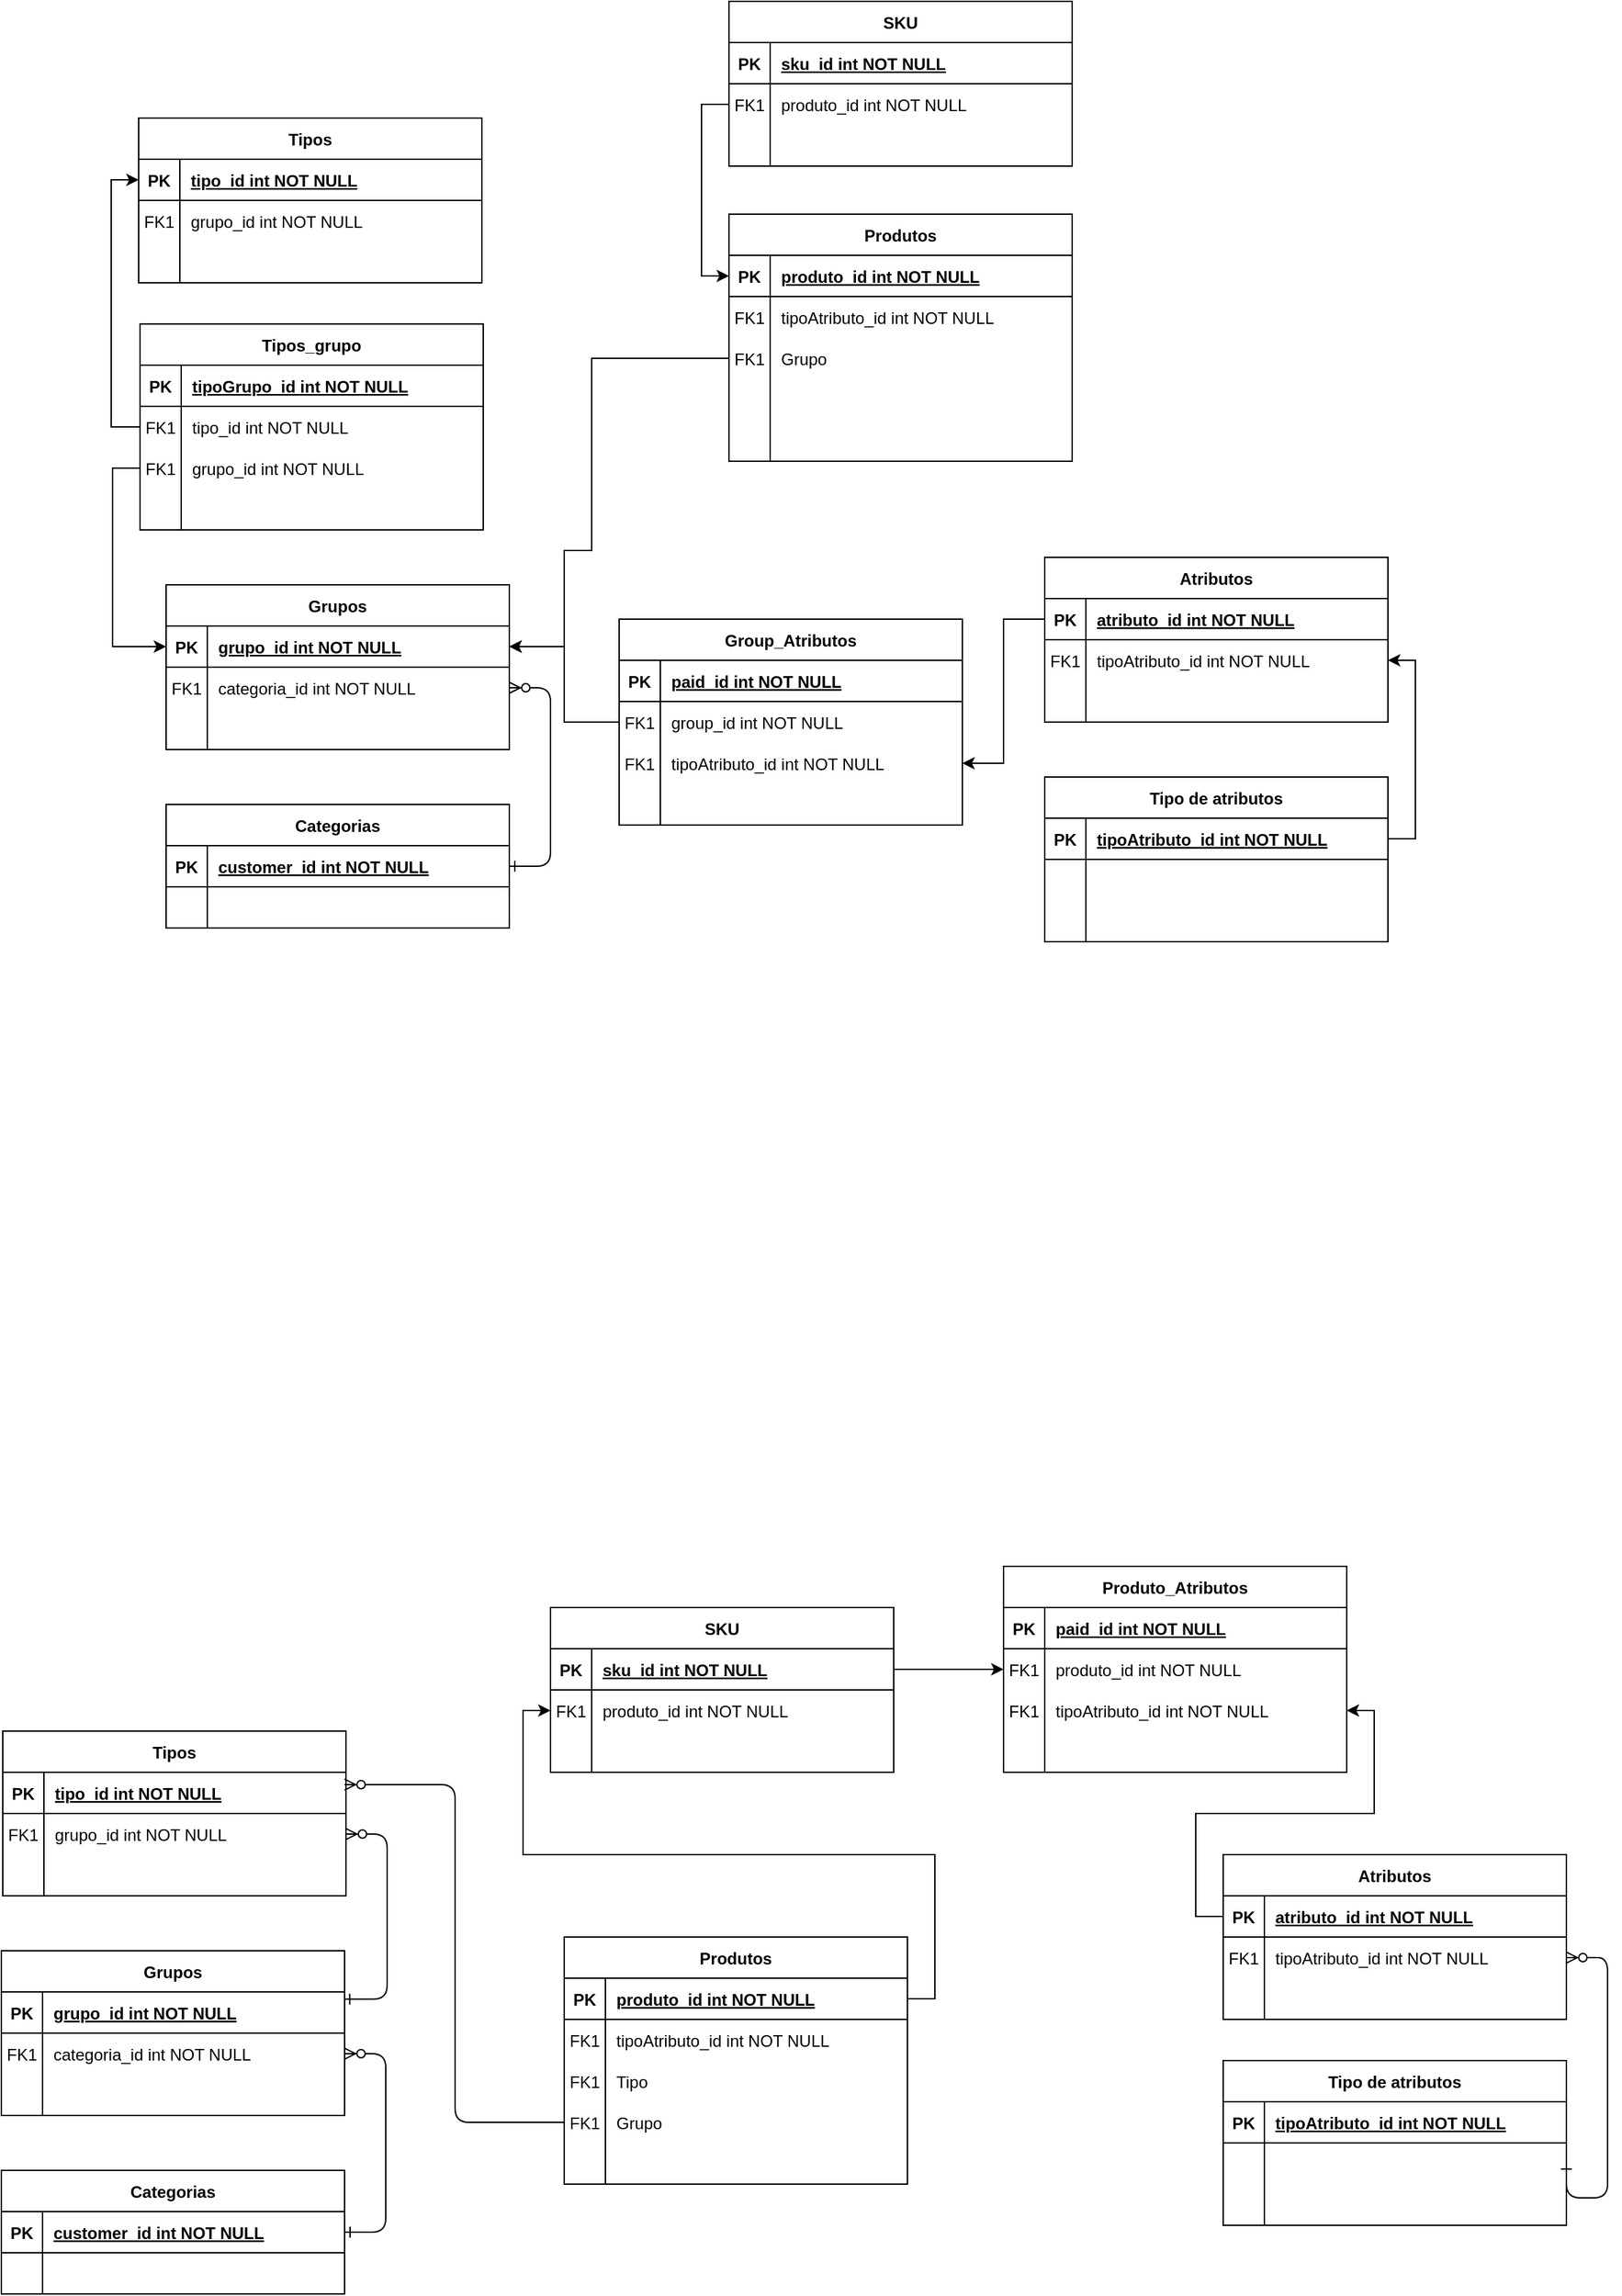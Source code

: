 <mxfile version="26.2.2">
  <diagram id="R2lEEEUBdFMjLlhIrx00" name="Page-1">
    <mxGraphModel dx="1667" dy="1877" grid="1" gridSize="10" guides="1" tooltips="1" connect="1" arrows="1" fold="1" page="1" pageScale="1" pageWidth="850" pageHeight="1100" math="0" shadow="0" extFonts="Permanent Marker^https://fonts.googleapis.com/css?family=Permanent+Marker">
      <root>
        <mxCell id="0" />
        <mxCell id="1" parent="0" />
        <mxCell id="C-vyLk0tnHw3VtMMgP7b-1" value="" style="edgeStyle=entityRelationEdgeStyle;endArrow=ERzeroToMany;startArrow=ERone;endFill=1;startFill=0;" parent="1" source="C-vyLk0tnHw3VtMMgP7b-24" target="C-vyLk0tnHw3VtMMgP7b-6" edge="1">
          <mxGeometry width="100" height="100" relative="1" as="geometry">
            <mxPoint x="630" y="1040" as="sourcePoint" />
            <mxPoint x="730" y="940" as="targetPoint" />
          </mxGeometry>
        </mxCell>
        <mxCell id="C-vyLk0tnHw3VtMMgP7b-2" value="Grupos" style="shape=table;startSize=30;container=1;collapsible=1;childLayout=tableLayout;fixedRows=1;rowLines=0;fontStyle=1;align=center;resizeLast=1;" parent="1" vertex="1">
          <mxGeometry x="330" y="690" width="250" height="120" as="geometry" />
        </mxCell>
        <mxCell id="C-vyLk0tnHw3VtMMgP7b-3" value="" style="shape=partialRectangle;collapsible=0;dropTarget=0;pointerEvents=0;fillColor=none;points=[[0,0.5],[1,0.5]];portConstraint=eastwest;top=0;left=0;right=0;bottom=1;" parent="C-vyLk0tnHw3VtMMgP7b-2" vertex="1">
          <mxGeometry y="30" width="250" height="30" as="geometry" />
        </mxCell>
        <mxCell id="C-vyLk0tnHw3VtMMgP7b-4" value="PK" style="shape=partialRectangle;overflow=hidden;connectable=0;fillColor=none;top=0;left=0;bottom=0;right=0;fontStyle=1;" parent="C-vyLk0tnHw3VtMMgP7b-3" vertex="1">
          <mxGeometry width="30" height="30" as="geometry">
            <mxRectangle width="30" height="30" as="alternateBounds" />
          </mxGeometry>
        </mxCell>
        <mxCell id="C-vyLk0tnHw3VtMMgP7b-5" value="grupo_id int NOT NULL " style="shape=partialRectangle;overflow=hidden;connectable=0;fillColor=none;top=0;left=0;bottom=0;right=0;align=left;spacingLeft=6;fontStyle=5;" parent="C-vyLk0tnHw3VtMMgP7b-3" vertex="1">
          <mxGeometry x="30" width="220" height="30" as="geometry">
            <mxRectangle width="220" height="30" as="alternateBounds" />
          </mxGeometry>
        </mxCell>
        <mxCell id="C-vyLk0tnHw3VtMMgP7b-6" value="" style="shape=partialRectangle;collapsible=0;dropTarget=0;pointerEvents=0;fillColor=none;points=[[0,0.5],[1,0.5]];portConstraint=eastwest;top=0;left=0;right=0;bottom=0;" parent="C-vyLk0tnHw3VtMMgP7b-2" vertex="1">
          <mxGeometry y="60" width="250" height="30" as="geometry" />
        </mxCell>
        <mxCell id="C-vyLk0tnHw3VtMMgP7b-7" value="FK1" style="shape=partialRectangle;overflow=hidden;connectable=0;fillColor=none;top=0;left=0;bottom=0;right=0;" parent="C-vyLk0tnHw3VtMMgP7b-6" vertex="1">
          <mxGeometry width="30" height="30" as="geometry">
            <mxRectangle width="30" height="30" as="alternateBounds" />
          </mxGeometry>
        </mxCell>
        <mxCell id="C-vyLk0tnHw3VtMMgP7b-8" value="categoria_id int NOT NULL" style="shape=partialRectangle;overflow=hidden;connectable=0;fillColor=none;top=0;left=0;bottom=0;right=0;align=left;spacingLeft=6;" parent="C-vyLk0tnHw3VtMMgP7b-6" vertex="1">
          <mxGeometry x="30" width="220" height="30" as="geometry">
            <mxRectangle width="220" height="30" as="alternateBounds" />
          </mxGeometry>
        </mxCell>
        <mxCell id="C-vyLk0tnHw3VtMMgP7b-9" value="" style="shape=partialRectangle;collapsible=0;dropTarget=0;pointerEvents=0;fillColor=none;points=[[0,0.5],[1,0.5]];portConstraint=eastwest;top=0;left=0;right=0;bottom=0;" parent="C-vyLk0tnHw3VtMMgP7b-2" vertex="1">
          <mxGeometry y="90" width="250" height="30" as="geometry" />
        </mxCell>
        <mxCell id="C-vyLk0tnHw3VtMMgP7b-10" value="" style="shape=partialRectangle;overflow=hidden;connectable=0;fillColor=none;top=0;left=0;bottom=0;right=0;" parent="C-vyLk0tnHw3VtMMgP7b-9" vertex="1">
          <mxGeometry width="30" height="30" as="geometry">
            <mxRectangle width="30" height="30" as="alternateBounds" />
          </mxGeometry>
        </mxCell>
        <mxCell id="C-vyLk0tnHw3VtMMgP7b-11" value="" style="shape=partialRectangle;overflow=hidden;connectable=0;fillColor=none;top=0;left=0;bottom=0;right=0;align=left;spacingLeft=6;" parent="C-vyLk0tnHw3VtMMgP7b-9" vertex="1">
          <mxGeometry x="30" width="220" height="30" as="geometry">
            <mxRectangle width="220" height="30" as="alternateBounds" />
          </mxGeometry>
        </mxCell>
        <mxCell id="C-vyLk0tnHw3VtMMgP7b-13" value="Tipos" style="shape=table;startSize=30;container=1;collapsible=1;childLayout=tableLayout;fixedRows=1;rowLines=0;fontStyle=1;align=center;resizeLast=1;" parent="1" vertex="1">
          <mxGeometry x="331" y="530" width="250" height="120" as="geometry" />
        </mxCell>
        <mxCell id="C-vyLk0tnHw3VtMMgP7b-14" value="" style="shape=partialRectangle;collapsible=0;dropTarget=0;pointerEvents=0;fillColor=none;points=[[0,0.5],[1,0.5]];portConstraint=eastwest;top=0;left=0;right=0;bottom=1;" parent="C-vyLk0tnHw3VtMMgP7b-13" vertex="1">
          <mxGeometry y="30" width="250" height="30" as="geometry" />
        </mxCell>
        <mxCell id="C-vyLk0tnHw3VtMMgP7b-15" value="PK" style="shape=partialRectangle;overflow=hidden;connectable=0;fillColor=none;top=0;left=0;bottom=0;right=0;fontStyle=1;" parent="C-vyLk0tnHw3VtMMgP7b-14" vertex="1">
          <mxGeometry width="30" height="30" as="geometry">
            <mxRectangle width="30" height="30" as="alternateBounds" />
          </mxGeometry>
        </mxCell>
        <mxCell id="C-vyLk0tnHw3VtMMgP7b-16" value="tipo_id int NOT NULL " style="shape=partialRectangle;overflow=hidden;connectable=0;fillColor=none;top=0;left=0;bottom=0;right=0;align=left;spacingLeft=6;fontStyle=5;" parent="C-vyLk0tnHw3VtMMgP7b-14" vertex="1">
          <mxGeometry x="30" width="220" height="30" as="geometry">
            <mxRectangle width="220" height="30" as="alternateBounds" />
          </mxGeometry>
        </mxCell>
        <mxCell id="C-vyLk0tnHw3VtMMgP7b-17" value="" style="shape=partialRectangle;collapsible=0;dropTarget=0;pointerEvents=0;fillColor=none;points=[[0,0.5],[1,0.5]];portConstraint=eastwest;top=0;left=0;right=0;bottom=0;" parent="C-vyLk0tnHw3VtMMgP7b-13" vertex="1">
          <mxGeometry y="60" width="250" height="30" as="geometry" />
        </mxCell>
        <mxCell id="C-vyLk0tnHw3VtMMgP7b-18" value="FK1" style="shape=partialRectangle;overflow=hidden;connectable=0;fillColor=none;top=0;left=0;bottom=0;right=0;" parent="C-vyLk0tnHw3VtMMgP7b-17" vertex="1">
          <mxGeometry width="30" height="30" as="geometry">
            <mxRectangle width="30" height="30" as="alternateBounds" />
          </mxGeometry>
        </mxCell>
        <mxCell id="C-vyLk0tnHw3VtMMgP7b-19" value="grupo_id int NOT NULL" style="shape=partialRectangle;overflow=hidden;connectable=0;fillColor=none;top=0;left=0;bottom=0;right=0;align=left;spacingLeft=6;" parent="C-vyLk0tnHw3VtMMgP7b-17" vertex="1">
          <mxGeometry x="30" width="220" height="30" as="geometry">
            <mxRectangle width="220" height="30" as="alternateBounds" />
          </mxGeometry>
        </mxCell>
        <mxCell id="C-vyLk0tnHw3VtMMgP7b-20" value="" style="shape=partialRectangle;collapsible=0;dropTarget=0;pointerEvents=0;fillColor=none;points=[[0,0.5],[1,0.5]];portConstraint=eastwest;top=0;left=0;right=0;bottom=0;" parent="C-vyLk0tnHw3VtMMgP7b-13" vertex="1">
          <mxGeometry y="90" width="250" height="30" as="geometry" />
        </mxCell>
        <mxCell id="C-vyLk0tnHw3VtMMgP7b-21" value="" style="shape=partialRectangle;overflow=hidden;connectable=0;fillColor=none;top=0;left=0;bottom=0;right=0;" parent="C-vyLk0tnHw3VtMMgP7b-20" vertex="1">
          <mxGeometry width="30" height="30" as="geometry">
            <mxRectangle width="30" height="30" as="alternateBounds" />
          </mxGeometry>
        </mxCell>
        <mxCell id="C-vyLk0tnHw3VtMMgP7b-22" value="" style="shape=partialRectangle;overflow=hidden;connectable=0;fillColor=none;top=0;left=0;bottom=0;right=0;align=left;spacingLeft=6;" parent="C-vyLk0tnHw3VtMMgP7b-20" vertex="1">
          <mxGeometry x="30" width="220" height="30" as="geometry">
            <mxRectangle width="220" height="30" as="alternateBounds" />
          </mxGeometry>
        </mxCell>
        <mxCell id="C-vyLk0tnHw3VtMMgP7b-23" value="Categorias" style="shape=table;startSize=30;container=1;collapsible=1;childLayout=tableLayout;fixedRows=1;rowLines=0;fontStyle=1;align=center;resizeLast=1;" parent="1" vertex="1">
          <mxGeometry x="330" y="850" width="250" height="90" as="geometry" />
        </mxCell>
        <mxCell id="C-vyLk0tnHw3VtMMgP7b-24" value="" style="shape=partialRectangle;collapsible=0;dropTarget=0;pointerEvents=0;fillColor=none;points=[[0,0.5],[1,0.5]];portConstraint=eastwest;top=0;left=0;right=0;bottom=1;" parent="C-vyLk0tnHw3VtMMgP7b-23" vertex="1">
          <mxGeometry y="30" width="250" height="30" as="geometry" />
        </mxCell>
        <mxCell id="C-vyLk0tnHw3VtMMgP7b-25" value="PK" style="shape=partialRectangle;overflow=hidden;connectable=0;fillColor=none;top=0;left=0;bottom=0;right=0;fontStyle=1;" parent="C-vyLk0tnHw3VtMMgP7b-24" vertex="1">
          <mxGeometry width="30" height="30" as="geometry">
            <mxRectangle width="30" height="30" as="alternateBounds" />
          </mxGeometry>
        </mxCell>
        <mxCell id="C-vyLk0tnHw3VtMMgP7b-26" value="customer_id int NOT NULL " style="shape=partialRectangle;overflow=hidden;connectable=0;fillColor=none;top=0;left=0;bottom=0;right=0;align=left;spacingLeft=6;fontStyle=5;" parent="C-vyLk0tnHw3VtMMgP7b-24" vertex="1">
          <mxGeometry x="30" width="220" height="30" as="geometry">
            <mxRectangle width="220" height="30" as="alternateBounds" />
          </mxGeometry>
        </mxCell>
        <mxCell id="C-vyLk0tnHw3VtMMgP7b-27" value="" style="shape=partialRectangle;collapsible=0;dropTarget=0;pointerEvents=0;fillColor=none;points=[[0,0.5],[1,0.5]];portConstraint=eastwest;top=0;left=0;right=0;bottom=0;" parent="C-vyLk0tnHw3VtMMgP7b-23" vertex="1">
          <mxGeometry y="60" width="250" height="30" as="geometry" />
        </mxCell>
        <mxCell id="C-vyLk0tnHw3VtMMgP7b-28" value="" style="shape=partialRectangle;overflow=hidden;connectable=0;fillColor=none;top=0;left=0;bottom=0;right=0;" parent="C-vyLk0tnHw3VtMMgP7b-27" vertex="1">
          <mxGeometry width="30" height="30" as="geometry">
            <mxRectangle width="30" height="30" as="alternateBounds" />
          </mxGeometry>
        </mxCell>
        <mxCell id="C-vyLk0tnHw3VtMMgP7b-29" value="" style="shape=partialRectangle;overflow=hidden;connectable=0;fillColor=none;top=0;left=0;bottom=0;right=0;align=left;spacingLeft=6;" parent="C-vyLk0tnHw3VtMMgP7b-27" vertex="1">
          <mxGeometry x="30" width="220" height="30" as="geometry">
            <mxRectangle width="220" height="30" as="alternateBounds" />
          </mxGeometry>
        </mxCell>
        <mxCell id="ZAHLHnZI5p-Gy-d3-bgA-1" value="Tipo de atributos" style="shape=table;startSize=30;container=1;collapsible=1;childLayout=tableLayout;fixedRows=1;rowLines=0;fontStyle=1;align=center;resizeLast=1;" parent="1" vertex="1">
          <mxGeometry x="1220" y="770" width="250" height="120" as="geometry" />
        </mxCell>
        <mxCell id="ZAHLHnZI5p-Gy-d3-bgA-2" value="" style="shape=partialRectangle;collapsible=0;dropTarget=0;pointerEvents=0;fillColor=none;points=[[0,0.5],[1,0.5]];portConstraint=eastwest;top=0;left=0;right=0;bottom=1;" parent="ZAHLHnZI5p-Gy-d3-bgA-1" vertex="1">
          <mxGeometry y="30" width="250" height="30" as="geometry" />
        </mxCell>
        <mxCell id="ZAHLHnZI5p-Gy-d3-bgA-3" value="PK" style="shape=partialRectangle;overflow=hidden;connectable=0;fillColor=none;top=0;left=0;bottom=0;right=0;fontStyle=1;" parent="ZAHLHnZI5p-Gy-d3-bgA-2" vertex="1">
          <mxGeometry width="30" height="30" as="geometry">
            <mxRectangle width="30" height="30" as="alternateBounds" />
          </mxGeometry>
        </mxCell>
        <mxCell id="ZAHLHnZI5p-Gy-d3-bgA-4" value="tipoAtributo_id int NOT NULL " style="shape=partialRectangle;overflow=hidden;connectable=0;fillColor=none;top=0;left=0;bottom=0;right=0;align=left;spacingLeft=6;fontStyle=5;" parent="ZAHLHnZI5p-Gy-d3-bgA-2" vertex="1">
          <mxGeometry x="30" width="220" height="30" as="geometry">
            <mxRectangle width="220" height="30" as="alternateBounds" />
          </mxGeometry>
        </mxCell>
        <mxCell id="ZAHLHnZI5p-Gy-d3-bgA-5" value="" style="shape=partialRectangle;collapsible=0;dropTarget=0;pointerEvents=0;fillColor=none;points=[[0,0.5],[1,0.5]];portConstraint=eastwest;top=0;left=0;right=0;bottom=0;" parent="ZAHLHnZI5p-Gy-d3-bgA-1" vertex="1">
          <mxGeometry y="60" width="250" height="30" as="geometry" />
        </mxCell>
        <mxCell id="ZAHLHnZI5p-Gy-d3-bgA-6" value="" style="shape=partialRectangle;overflow=hidden;connectable=0;fillColor=none;top=0;left=0;bottom=0;right=0;" parent="ZAHLHnZI5p-Gy-d3-bgA-5" vertex="1">
          <mxGeometry width="30" height="30" as="geometry">
            <mxRectangle width="30" height="30" as="alternateBounds" />
          </mxGeometry>
        </mxCell>
        <mxCell id="ZAHLHnZI5p-Gy-d3-bgA-7" value="" style="shape=partialRectangle;overflow=hidden;connectable=0;fillColor=none;top=0;left=0;bottom=0;right=0;align=left;spacingLeft=6;" parent="ZAHLHnZI5p-Gy-d3-bgA-5" vertex="1">
          <mxGeometry x="30" width="220" height="30" as="geometry">
            <mxRectangle width="220" height="30" as="alternateBounds" />
          </mxGeometry>
        </mxCell>
        <mxCell id="ZAHLHnZI5p-Gy-d3-bgA-8" value="" style="shape=partialRectangle;collapsible=0;dropTarget=0;pointerEvents=0;fillColor=none;points=[[0,0.5],[1,0.5]];portConstraint=eastwest;top=0;left=0;right=0;bottom=0;" parent="ZAHLHnZI5p-Gy-d3-bgA-1" vertex="1">
          <mxGeometry y="90" width="250" height="30" as="geometry" />
        </mxCell>
        <mxCell id="ZAHLHnZI5p-Gy-d3-bgA-9" value="" style="shape=partialRectangle;overflow=hidden;connectable=0;fillColor=none;top=0;left=0;bottom=0;right=0;" parent="ZAHLHnZI5p-Gy-d3-bgA-8" vertex="1">
          <mxGeometry width="30" height="30" as="geometry">
            <mxRectangle width="30" height="30" as="alternateBounds" />
          </mxGeometry>
        </mxCell>
        <mxCell id="ZAHLHnZI5p-Gy-d3-bgA-10" value="" style="shape=partialRectangle;overflow=hidden;connectable=0;fillColor=none;top=0;left=0;bottom=0;right=0;align=left;spacingLeft=6;" parent="ZAHLHnZI5p-Gy-d3-bgA-8" vertex="1">
          <mxGeometry x="30" width="220" height="30" as="geometry">
            <mxRectangle width="220" height="30" as="alternateBounds" />
          </mxGeometry>
        </mxCell>
        <mxCell id="ZAHLHnZI5p-Gy-d3-bgA-11" value="Atributos" style="shape=table;startSize=30;container=1;collapsible=1;childLayout=tableLayout;fixedRows=1;rowLines=0;fontStyle=1;align=center;resizeLast=1;" parent="1" vertex="1">
          <mxGeometry x="1220" y="620" width="250" height="120" as="geometry" />
        </mxCell>
        <mxCell id="ZAHLHnZI5p-Gy-d3-bgA-12" value="" style="shape=partialRectangle;collapsible=0;dropTarget=0;pointerEvents=0;fillColor=none;points=[[0,0.5],[1,0.5]];portConstraint=eastwest;top=0;left=0;right=0;bottom=1;" parent="ZAHLHnZI5p-Gy-d3-bgA-11" vertex="1">
          <mxGeometry y="30" width="250" height="30" as="geometry" />
        </mxCell>
        <mxCell id="ZAHLHnZI5p-Gy-d3-bgA-13" value="PK" style="shape=partialRectangle;overflow=hidden;connectable=0;fillColor=none;top=0;left=0;bottom=0;right=0;fontStyle=1;" parent="ZAHLHnZI5p-Gy-d3-bgA-12" vertex="1">
          <mxGeometry width="30" height="30" as="geometry">
            <mxRectangle width="30" height="30" as="alternateBounds" />
          </mxGeometry>
        </mxCell>
        <mxCell id="ZAHLHnZI5p-Gy-d3-bgA-14" value="atributo_id int NOT NULL " style="shape=partialRectangle;overflow=hidden;connectable=0;fillColor=none;top=0;left=0;bottom=0;right=0;align=left;spacingLeft=6;fontStyle=5;" parent="ZAHLHnZI5p-Gy-d3-bgA-12" vertex="1">
          <mxGeometry x="30" width="220" height="30" as="geometry">
            <mxRectangle width="220" height="30" as="alternateBounds" />
          </mxGeometry>
        </mxCell>
        <mxCell id="ZAHLHnZI5p-Gy-d3-bgA-15" value="" style="shape=partialRectangle;collapsible=0;dropTarget=0;pointerEvents=0;fillColor=none;points=[[0,0.5],[1,0.5]];portConstraint=eastwest;top=0;left=0;right=0;bottom=0;" parent="ZAHLHnZI5p-Gy-d3-bgA-11" vertex="1">
          <mxGeometry y="60" width="250" height="30" as="geometry" />
        </mxCell>
        <mxCell id="ZAHLHnZI5p-Gy-d3-bgA-16" value="FK1" style="shape=partialRectangle;overflow=hidden;connectable=0;fillColor=none;top=0;left=0;bottom=0;right=0;" parent="ZAHLHnZI5p-Gy-d3-bgA-15" vertex="1">
          <mxGeometry width="30" height="30" as="geometry">
            <mxRectangle width="30" height="30" as="alternateBounds" />
          </mxGeometry>
        </mxCell>
        <mxCell id="ZAHLHnZI5p-Gy-d3-bgA-17" value="tipoAtributo_id int NOT NULL" style="shape=partialRectangle;overflow=hidden;connectable=0;fillColor=none;top=0;left=0;bottom=0;right=0;align=left;spacingLeft=6;" parent="ZAHLHnZI5p-Gy-d3-bgA-15" vertex="1">
          <mxGeometry x="30" width="220" height="30" as="geometry">
            <mxRectangle width="220" height="30" as="alternateBounds" />
          </mxGeometry>
        </mxCell>
        <mxCell id="ZAHLHnZI5p-Gy-d3-bgA-18" value="" style="shape=partialRectangle;collapsible=0;dropTarget=0;pointerEvents=0;fillColor=none;points=[[0,0.5],[1,0.5]];portConstraint=eastwest;top=0;left=0;right=0;bottom=0;" parent="ZAHLHnZI5p-Gy-d3-bgA-11" vertex="1">
          <mxGeometry y="90" width="250" height="30" as="geometry" />
        </mxCell>
        <mxCell id="ZAHLHnZI5p-Gy-d3-bgA-19" value="" style="shape=partialRectangle;overflow=hidden;connectable=0;fillColor=none;top=0;left=0;bottom=0;right=0;" parent="ZAHLHnZI5p-Gy-d3-bgA-18" vertex="1">
          <mxGeometry width="30" height="30" as="geometry">
            <mxRectangle width="30" height="30" as="alternateBounds" />
          </mxGeometry>
        </mxCell>
        <mxCell id="ZAHLHnZI5p-Gy-d3-bgA-20" value="" style="shape=partialRectangle;overflow=hidden;connectable=0;fillColor=none;top=0;left=0;bottom=0;right=0;align=left;spacingLeft=6;" parent="ZAHLHnZI5p-Gy-d3-bgA-18" vertex="1">
          <mxGeometry x="30" width="220" height="30" as="geometry">
            <mxRectangle width="220" height="30" as="alternateBounds" />
          </mxGeometry>
        </mxCell>
        <mxCell id="ZAHLHnZI5p-Gy-d3-bgA-21" style="edgeStyle=orthogonalEdgeStyle;rounded=1;orthogonalLoop=1;jettySize=auto;html=1;exitX=1;exitY=0.5;exitDx=0;exitDy=0;entryX=1;entryY=0.5;entryDx=0;entryDy=0;curved=0;endArrow=ERzeroToMany;endFill=0;startArrow=ERone;startFill=0;" parent="1" source="ZAHLHnZI5p-Gy-d3-bgA-5" target="ZAHLHnZI5p-Gy-d3-bgA-15" edge="1">
          <mxGeometry relative="1" as="geometry">
            <Array as="points">
              <mxPoint x="1500" y="870" />
              <mxPoint x="1500" y="695" />
            </Array>
          </mxGeometry>
        </mxCell>
        <mxCell id="ZAHLHnZI5p-Gy-d3-bgA-53" style="edgeStyle=orthogonalEdgeStyle;rounded=1;orthogonalLoop=1;jettySize=auto;html=1;exitX=0;exitY=0.5;exitDx=0;exitDy=0;curved=0;endArrow=ERzeroToMany;endFill=0;entryX=0.996;entryY=0.3;entryDx=0;entryDy=0;entryPerimeter=0;" parent="1" source="ZAHLHnZI5p-Gy-d3-bgA-59" target="C-vyLk0tnHw3VtMMgP7b-14" edge="1">
          <mxGeometry relative="1" as="geometry">
            <mxPoint x="680" y="730" as="targetPoint" />
          </mxGeometry>
        </mxCell>
        <mxCell id="ZAHLHnZI5p-Gy-d3-bgA-37" value="Produto_Atributos" style="shape=table;startSize=30;container=1;collapsible=1;childLayout=tableLayout;fixedRows=1;rowLines=0;fontStyle=1;align=center;resizeLast=1;" parent="1" vertex="1">
          <mxGeometry x="1060" y="410" width="250" height="150" as="geometry" />
        </mxCell>
        <mxCell id="ZAHLHnZI5p-Gy-d3-bgA-38" value="" style="shape=partialRectangle;collapsible=0;dropTarget=0;pointerEvents=0;fillColor=none;points=[[0,0.5],[1,0.5]];portConstraint=eastwest;top=0;left=0;right=0;bottom=1;" parent="ZAHLHnZI5p-Gy-d3-bgA-37" vertex="1">
          <mxGeometry y="30" width="250" height="30" as="geometry" />
        </mxCell>
        <mxCell id="ZAHLHnZI5p-Gy-d3-bgA-39" value="PK" style="shape=partialRectangle;overflow=hidden;connectable=0;fillColor=none;top=0;left=0;bottom=0;right=0;fontStyle=1;" parent="ZAHLHnZI5p-Gy-d3-bgA-38" vertex="1">
          <mxGeometry width="30" height="30" as="geometry">
            <mxRectangle width="30" height="30" as="alternateBounds" />
          </mxGeometry>
        </mxCell>
        <mxCell id="ZAHLHnZI5p-Gy-d3-bgA-40" value="paid_id int NOT NULL " style="shape=partialRectangle;overflow=hidden;connectable=0;fillColor=none;top=0;left=0;bottom=0;right=0;align=left;spacingLeft=6;fontStyle=5;" parent="ZAHLHnZI5p-Gy-d3-bgA-38" vertex="1">
          <mxGeometry x="30" width="220" height="30" as="geometry">
            <mxRectangle width="220" height="30" as="alternateBounds" />
          </mxGeometry>
        </mxCell>
        <mxCell id="ZAHLHnZI5p-Gy-d3-bgA-41" value="" style="shape=partialRectangle;collapsible=0;dropTarget=0;pointerEvents=0;fillColor=none;points=[[0,0.5],[1,0.5]];portConstraint=eastwest;top=0;left=0;right=0;bottom=0;" parent="ZAHLHnZI5p-Gy-d3-bgA-37" vertex="1">
          <mxGeometry y="60" width="250" height="30" as="geometry" />
        </mxCell>
        <mxCell id="ZAHLHnZI5p-Gy-d3-bgA-42" value="FK1" style="shape=partialRectangle;overflow=hidden;connectable=0;fillColor=none;top=0;left=0;bottom=0;right=0;" parent="ZAHLHnZI5p-Gy-d3-bgA-41" vertex="1">
          <mxGeometry width="30" height="30" as="geometry">
            <mxRectangle width="30" height="30" as="alternateBounds" />
          </mxGeometry>
        </mxCell>
        <mxCell id="ZAHLHnZI5p-Gy-d3-bgA-43" value="produto_id int NOT NULL" style="shape=partialRectangle;overflow=hidden;connectable=0;fillColor=none;top=0;left=0;bottom=0;right=0;align=left;spacingLeft=6;" parent="ZAHLHnZI5p-Gy-d3-bgA-41" vertex="1">
          <mxGeometry x="30" width="220" height="30" as="geometry">
            <mxRectangle width="220" height="30" as="alternateBounds" />
          </mxGeometry>
        </mxCell>
        <mxCell id="ZAHLHnZI5p-Gy-d3-bgA-56" value="" style="shape=partialRectangle;collapsible=0;dropTarget=0;pointerEvents=0;fillColor=none;points=[[0,0.5],[1,0.5]];portConstraint=eastwest;top=0;left=0;right=0;bottom=0;" parent="ZAHLHnZI5p-Gy-d3-bgA-37" vertex="1">
          <mxGeometry y="90" width="250" height="30" as="geometry" />
        </mxCell>
        <mxCell id="ZAHLHnZI5p-Gy-d3-bgA-57" value="FK1" style="shape=partialRectangle;overflow=hidden;connectable=0;fillColor=none;top=0;left=0;bottom=0;right=0;" parent="ZAHLHnZI5p-Gy-d3-bgA-56" vertex="1">
          <mxGeometry width="30" height="30" as="geometry">
            <mxRectangle width="30" height="30" as="alternateBounds" />
          </mxGeometry>
        </mxCell>
        <mxCell id="ZAHLHnZI5p-Gy-d3-bgA-58" value="tipoAtributo_id int NOT NULL" style="shape=partialRectangle;overflow=hidden;connectable=0;fillColor=none;top=0;left=0;bottom=0;right=0;align=left;spacingLeft=6;" parent="ZAHLHnZI5p-Gy-d3-bgA-56" vertex="1">
          <mxGeometry x="30" width="220" height="30" as="geometry">
            <mxRectangle width="220" height="30" as="alternateBounds" />
          </mxGeometry>
        </mxCell>
        <mxCell id="ZAHLHnZI5p-Gy-d3-bgA-44" value="" style="shape=partialRectangle;collapsible=0;dropTarget=0;pointerEvents=0;fillColor=none;points=[[0,0.5],[1,0.5]];portConstraint=eastwest;top=0;left=0;right=0;bottom=0;" parent="ZAHLHnZI5p-Gy-d3-bgA-37" vertex="1">
          <mxGeometry y="120" width="250" height="30" as="geometry" />
        </mxCell>
        <mxCell id="ZAHLHnZI5p-Gy-d3-bgA-45" value="" style="shape=partialRectangle;overflow=hidden;connectable=0;fillColor=none;top=0;left=0;bottom=0;right=0;" parent="ZAHLHnZI5p-Gy-d3-bgA-44" vertex="1">
          <mxGeometry width="30" height="30" as="geometry">
            <mxRectangle width="30" height="30" as="alternateBounds" />
          </mxGeometry>
        </mxCell>
        <mxCell id="ZAHLHnZI5p-Gy-d3-bgA-46" value="" style="shape=partialRectangle;overflow=hidden;connectable=0;fillColor=none;top=0;left=0;bottom=0;right=0;align=left;spacingLeft=6;" parent="ZAHLHnZI5p-Gy-d3-bgA-44" vertex="1">
          <mxGeometry x="30" width="220" height="30" as="geometry">
            <mxRectangle width="220" height="30" as="alternateBounds" />
          </mxGeometry>
        </mxCell>
        <mxCell id="ZAHLHnZI5p-Gy-d3-bgA-47" value="" style="edgeStyle=entityRelationEdgeStyle;endArrow=ERzeroToMany;startArrow=ERone;endFill=1;startFill=0;exitX=0.999;exitY=0.176;exitDx=0;exitDy=0;exitPerimeter=0;" parent="1" source="C-vyLk0tnHw3VtMMgP7b-3" target="C-vyLk0tnHw3VtMMgP7b-17" edge="1">
          <mxGeometry width="100" height="100" relative="1" as="geometry">
            <mxPoint x="649" y="745" as="sourcePoint" />
            <mxPoint x="650" y="615" as="targetPoint" />
          </mxGeometry>
        </mxCell>
        <mxCell id="ZAHLHnZI5p-Gy-d3-bgA-55" value="" style="group" parent="1" vertex="1" connectable="0">
          <mxGeometry x="740" y="680" width="250" height="180" as="geometry" />
        </mxCell>
        <mxCell id="ZAHLHnZI5p-Gy-d3-bgA-27" value="Produtos" style="shape=table;startSize=30;container=1;collapsible=1;childLayout=tableLayout;fixedRows=1;rowLines=0;fontStyle=1;align=center;resizeLast=1;" parent="ZAHLHnZI5p-Gy-d3-bgA-55" vertex="1">
          <mxGeometry width="250" height="180" as="geometry" />
        </mxCell>
        <mxCell id="ZAHLHnZI5p-Gy-d3-bgA-28" value="" style="shape=partialRectangle;collapsible=0;dropTarget=0;pointerEvents=0;fillColor=none;points=[[0,0.5],[1,0.5]];portConstraint=eastwest;top=0;left=0;right=0;bottom=1;" parent="ZAHLHnZI5p-Gy-d3-bgA-27" vertex="1">
          <mxGeometry y="30" width="250" height="30" as="geometry" />
        </mxCell>
        <mxCell id="ZAHLHnZI5p-Gy-d3-bgA-29" value="PK" style="shape=partialRectangle;overflow=hidden;connectable=0;fillColor=none;top=0;left=0;bottom=0;right=0;fontStyle=1;" parent="ZAHLHnZI5p-Gy-d3-bgA-28" vertex="1">
          <mxGeometry width="30" height="30" as="geometry">
            <mxRectangle width="30" height="30" as="alternateBounds" />
          </mxGeometry>
        </mxCell>
        <mxCell id="ZAHLHnZI5p-Gy-d3-bgA-30" value="produto_id int NOT NULL " style="shape=partialRectangle;overflow=hidden;connectable=0;fillColor=none;top=0;left=0;bottom=0;right=0;align=left;spacingLeft=6;fontStyle=5;" parent="ZAHLHnZI5p-Gy-d3-bgA-28" vertex="1">
          <mxGeometry x="30" width="220" height="30" as="geometry">
            <mxRectangle width="220" height="30" as="alternateBounds" />
          </mxGeometry>
        </mxCell>
        <mxCell id="ZAHLHnZI5p-Gy-d3-bgA-31" value="" style="shape=partialRectangle;collapsible=0;dropTarget=0;pointerEvents=0;fillColor=none;points=[[0,0.5],[1,0.5]];portConstraint=eastwest;top=0;left=0;right=0;bottom=0;" parent="ZAHLHnZI5p-Gy-d3-bgA-27" vertex="1">
          <mxGeometry y="60" width="250" height="30" as="geometry" />
        </mxCell>
        <mxCell id="ZAHLHnZI5p-Gy-d3-bgA-32" value="FK1" style="shape=partialRectangle;overflow=hidden;connectable=0;fillColor=none;top=0;left=0;bottom=0;right=0;" parent="ZAHLHnZI5p-Gy-d3-bgA-31" vertex="1">
          <mxGeometry width="30" height="30" as="geometry">
            <mxRectangle width="30" height="30" as="alternateBounds" />
          </mxGeometry>
        </mxCell>
        <mxCell id="ZAHLHnZI5p-Gy-d3-bgA-33" value="tipoAtributo_id int NOT NULL" style="shape=partialRectangle;overflow=hidden;connectable=0;fillColor=none;top=0;left=0;bottom=0;right=0;align=left;spacingLeft=6;" parent="ZAHLHnZI5p-Gy-d3-bgA-31" vertex="1">
          <mxGeometry x="30" width="220" height="30" as="geometry">
            <mxRectangle width="220" height="30" as="alternateBounds" />
          </mxGeometry>
        </mxCell>
        <mxCell id="ZAHLHnZI5p-Gy-d3-bgA-34" value="" style="shape=partialRectangle;collapsible=0;dropTarget=0;pointerEvents=0;fillColor=none;points=[[0,0.5],[1,0.5]];portConstraint=eastwest;top=0;left=0;right=0;bottom=0;" parent="ZAHLHnZI5p-Gy-d3-bgA-27" vertex="1">
          <mxGeometry y="90" width="250" height="30" as="geometry" />
        </mxCell>
        <mxCell id="ZAHLHnZI5p-Gy-d3-bgA-35" value="FK1" style="shape=partialRectangle;overflow=hidden;connectable=0;fillColor=none;top=0;left=0;bottom=0;right=0;" parent="ZAHLHnZI5p-Gy-d3-bgA-34" vertex="1">
          <mxGeometry width="30" height="30" as="geometry">
            <mxRectangle width="30" height="30" as="alternateBounds" />
          </mxGeometry>
        </mxCell>
        <mxCell id="ZAHLHnZI5p-Gy-d3-bgA-36" value="Tipo" style="shape=partialRectangle;overflow=hidden;connectable=0;fillColor=none;top=0;left=0;bottom=0;right=0;align=left;spacingLeft=6;" parent="ZAHLHnZI5p-Gy-d3-bgA-34" vertex="1">
          <mxGeometry x="30" width="220" height="30" as="geometry">
            <mxRectangle width="220" height="30" as="alternateBounds" />
          </mxGeometry>
        </mxCell>
        <mxCell id="ZAHLHnZI5p-Gy-d3-bgA-59" value="" style="shape=partialRectangle;collapsible=0;dropTarget=0;pointerEvents=0;fillColor=none;points=[[0,0.5],[1,0.5]];portConstraint=eastwest;top=0;left=0;right=0;bottom=0;" parent="ZAHLHnZI5p-Gy-d3-bgA-27" vertex="1">
          <mxGeometry y="120" width="250" height="30" as="geometry" />
        </mxCell>
        <mxCell id="ZAHLHnZI5p-Gy-d3-bgA-60" value="FK1" style="shape=partialRectangle;overflow=hidden;connectable=0;fillColor=none;top=0;left=0;bottom=0;right=0;" parent="ZAHLHnZI5p-Gy-d3-bgA-59" vertex="1">
          <mxGeometry width="30" height="30" as="geometry">
            <mxRectangle width="30" height="30" as="alternateBounds" />
          </mxGeometry>
        </mxCell>
        <mxCell id="ZAHLHnZI5p-Gy-d3-bgA-61" value="Grupo" style="shape=partialRectangle;overflow=hidden;connectable=0;fillColor=none;top=0;left=0;bottom=0;right=0;align=left;spacingLeft=6;" parent="ZAHLHnZI5p-Gy-d3-bgA-59" vertex="1">
          <mxGeometry x="30" width="220" height="30" as="geometry">
            <mxRectangle width="220" height="30" as="alternateBounds" />
          </mxGeometry>
        </mxCell>
        <mxCell id="ZAHLHnZI5p-Gy-d3-bgA-62" value="" style="shape=partialRectangle;collapsible=0;dropTarget=0;pointerEvents=0;fillColor=none;points=[[0,0.5],[1,0.5]];portConstraint=eastwest;top=0;left=0;right=0;bottom=0;" parent="ZAHLHnZI5p-Gy-d3-bgA-27" vertex="1">
          <mxGeometry y="150" width="250" height="30" as="geometry" />
        </mxCell>
        <mxCell id="ZAHLHnZI5p-Gy-d3-bgA-63" value="" style="shape=partialRectangle;overflow=hidden;connectable=0;fillColor=none;top=0;left=0;bottom=0;right=0;" parent="ZAHLHnZI5p-Gy-d3-bgA-62" vertex="1">
          <mxGeometry width="30" height="30" as="geometry">
            <mxRectangle width="30" height="30" as="alternateBounds" />
          </mxGeometry>
        </mxCell>
        <mxCell id="ZAHLHnZI5p-Gy-d3-bgA-64" value="" style="shape=partialRectangle;overflow=hidden;connectable=0;fillColor=none;top=0;left=0;bottom=0;right=0;align=left;spacingLeft=6;" parent="ZAHLHnZI5p-Gy-d3-bgA-62" vertex="1">
          <mxGeometry x="30" width="220" height="30" as="geometry">
            <mxRectangle width="220" height="30" as="alternateBounds" />
          </mxGeometry>
        </mxCell>
        <mxCell id="ZAHLHnZI5p-Gy-d3-bgA-65" style="edgeStyle=orthogonalEdgeStyle;rounded=0;orthogonalLoop=1;jettySize=auto;html=1;exitX=0;exitY=0.5;exitDx=0;exitDy=0;entryX=1;entryY=0.5;entryDx=0;entryDy=0;" parent="1" source="ZAHLHnZI5p-Gy-d3-bgA-12" target="ZAHLHnZI5p-Gy-d3-bgA-56" edge="1">
          <mxGeometry relative="1" as="geometry" />
        </mxCell>
        <mxCell id="ZAHLHnZI5p-Gy-d3-bgA-66" style="edgeStyle=orthogonalEdgeStyle;rounded=0;orthogonalLoop=1;jettySize=auto;html=1;exitX=1;exitY=0.5;exitDx=0;exitDy=0;entryX=0;entryY=0.5;entryDx=0;entryDy=0;" parent="1" source="ZAHLHnZI5p-Gy-d3-bgA-28" target="ra7jmbyltCgrZkrsEo22-5" edge="1">
          <mxGeometry relative="1" as="geometry" />
        </mxCell>
        <mxCell id="ZAHLHnZI5p-Gy-d3-bgA-67" value="" style="edgeStyle=entityRelationEdgeStyle;endArrow=ERzeroToMany;startArrow=ERone;endFill=1;startFill=0;" parent="1" source="ZAHLHnZI5p-Gy-d3-bgA-90" target="ZAHLHnZI5p-Gy-d3-bgA-73" edge="1">
          <mxGeometry width="100" height="100" relative="1" as="geometry">
            <mxPoint x="750" y="45" as="sourcePoint" />
            <mxPoint x="850" y="-55" as="targetPoint" />
          </mxGeometry>
        </mxCell>
        <mxCell id="ZAHLHnZI5p-Gy-d3-bgA-69" value="Grupos" style="shape=table;startSize=30;container=1;collapsible=1;childLayout=tableLayout;fixedRows=1;rowLines=0;fontStyle=1;align=center;resizeLast=1;" parent="1" vertex="1">
          <mxGeometry x="450" y="-305" width="250" height="120" as="geometry" />
        </mxCell>
        <mxCell id="ZAHLHnZI5p-Gy-d3-bgA-70" value="" style="shape=partialRectangle;collapsible=0;dropTarget=0;pointerEvents=0;fillColor=none;points=[[0,0.5],[1,0.5]];portConstraint=eastwest;top=0;left=0;right=0;bottom=1;" parent="ZAHLHnZI5p-Gy-d3-bgA-69" vertex="1">
          <mxGeometry y="30" width="250" height="30" as="geometry" />
        </mxCell>
        <mxCell id="ZAHLHnZI5p-Gy-d3-bgA-71" value="PK" style="shape=partialRectangle;overflow=hidden;connectable=0;fillColor=none;top=0;left=0;bottom=0;right=0;fontStyle=1;" parent="ZAHLHnZI5p-Gy-d3-bgA-70" vertex="1">
          <mxGeometry width="30" height="30" as="geometry">
            <mxRectangle width="30" height="30" as="alternateBounds" />
          </mxGeometry>
        </mxCell>
        <mxCell id="ZAHLHnZI5p-Gy-d3-bgA-72" value="grupo_id int NOT NULL " style="shape=partialRectangle;overflow=hidden;connectable=0;fillColor=none;top=0;left=0;bottom=0;right=0;align=left;spacingLeft=6;fontStyle=5;" parent="ZAHLHnZI5p-Gy-d3-bgA-70" vertex="1">
          <mxGeometry x="30" width="220" height="30" as="geometry">
            <mxRectangle width="220" height="30" as="alternateBounds" />
          </mxGeometry>
        </mxCell>
        <mxCell id="ZAHLHnZI5p-Gy-d3-bgA-73" value="" style="shape=partialRectangle;collapsible=0;dropTarget=0;pointerEvents=0;fillColor=none;points=[[0,0.5],[1,0.5]];portConstraint=eastwest;top=0;left=0;right=0;bottom=0;" parent="ZAHLHnZI5p-Gy-d3-bgA-69" vertex="1">
          <mxGeometry y="60" width="250" height="30" as="geometry" />
        </mxCell>
        <mxCell id="ZAHLHnZI5p-Gy-d3-bgA-74" value="FK1" style="shape=partialRectangle;overflow=hidden;connectable=0;fillColor=none;top=0;left=0;bottom=0;right=0;" parent="ZAHLHnZI5p-Gy-d3-bgA-73" vertex="1">
          <mxGeometry width="30" height="30" as="geometry">
            <mxRectangle width="30" height="30" as="alternateBounds" />
          </mxGeometry>
        </mxCell>
        <mxCell id="ZAHLHnZI5p-Gy-d3-bgA-75" value="categoria_id int NOT NULL" style="shape=partialRectangle;overflow=hidden;connectable=0;fillColor=none;top=0;left=0;bottom=0;right=0;align=left;spacingLeft=6;" parent="ZAHLHnZI5p-Gy-d3-bgA-73" vertex="1">
          <mxGeometry x="30" width="220" height="30" as="geometry">
            <mxRectangle width="220" height="30" as="alternateBounds" />
          </mxGeometry>
        </mxCell>
        <mxCell id="ZAHLHnZI5p-Gy-d3-bgA-76" value="" style="shape=partialRectangle;collapsible=0;dropTarget=0;pointerEvents=0;fillColor=none;points=[[0,0.5],[1,0.5]];portConstraint=eastwest;top=0;left=0;right=0;bottom=0;" parent="ZAHLHnZI5p-Gy-d3-bgA-69" vertex="1">
          <mxGeometry y="90" width="250" height="30" as="geometry" />
        </mxCell>
        <mxCell id="ZAHLHnZI5p-Gy-d3-bgA-77" value="" style="shape=partialRectangle;overflow=hidden;connectable=0;fillColor=none;top=0;left=0;bottom=0;right=0;" parent="ZAHLHnZI5p-Gy-d3-bgA-76" vertex="1">
          <mxGeometry width="30" height="30" as="geometry">
            <mxRectangle width="30" height="30" as="alternateBounds" />
          </mxGeometry>
        </mxCell>
        <mxCell id="ZAHLHnZI5p-Gy-d3-bgA-78" value="" style="shape=partialRectangle;overflow=hidden;connectable=0;fillColor=none;top=0;left=0;bottom=0;right=0;align=left;spacingLeft=6;" parent="ZAHLHnZI5p-Gy-d3-bgA-76" vertex="1">
          <mxGeometry x="30" width="220" height="30" as="geometry">
            <mxRectangle width="220" height="30" as="alternateBounds" />
          </mxGeometry>
        </mxCell>
        <mxCell id="ZAHLHnZI5p-Gy-d3-bgA-79" value="Tipos" style="shape=table;startSize=30;container=1;collapsible=1;childLayout=tableLayout;fixedRows=1;rowLines=0;fontStyle=1;align=center;resizeLast=1;" parent="1" vertex="1">
          <mxGeometry x="430" y="-645" width="250" height="120" as="geometry" />
        </mxCell>
        <mxCell id="ZAHLHnZI5p-Gy-d3-bgA-80" value="" style="shape=partialRectangle;collapsible=0;dropTarget=0;pointerEvents=0;fillColor=none;points=[[0,0.5],[1,0.5]];portConstraint=eastwest;top=0;left=0;right=0;bottom=1;" parent="ZAHLHnZI5p-Gy-d3-bgA-79" vertex="1">
          <mxGeometry y="30" width="250" height="30" as="geometry" />
        </mxCell>
        <mxCell id="ZAHLHnZI5p-Gy-d3-bgA-81" value="PK" style="shape=partialRectangle;overflow=hidden;connectable=0;fillColor=none;top=0;left=0;bottom=0;right=0;fontStyle=1;" parent="ZAHLHnZI5p-Gy-d3-bgA-80" vertex="1">
          <mxGeometry width="30" height="30" as="geometry">
            <mxRectangle width="30" height="30" as="alternateBounds" />
          </mxGeometry>
        </mxCell>
        <mxCell id="ZAHLHnZI5p-Gy-d3-bgA-82" value="tipo_id int NOT NULL " style="shape=partialRectangle;overflow=hidden;connectable=0;fillColor=none;top=0;left=0;bottom=0;right=0;align=left;spacingLeft=6;fontStyle=5;" parent="ZAHLHnZI5p-Gy-d3-bgA-80" vertex="1">
          <mxGeometry x="30" width="220" height="30" as="geometry">
            <mxRectangle width="220" height="30" as="alternateBounds" />
          </mxGeometry>
        </mxCell>
        <mxCell id="ZAHLHnZI5p-Gy-d3-bgA-83" value="" style="shape=partialRectangle;collapsible=0;dropTarget=0;pointerEvents=0;fillColor=none;points=[[0,0.5],[1,0.5]];portConstraint=eastwest;top=0;left=0;right=0;bottom=0;" parent="ZAHLHnZI5p-Gy-d3-bgA-79" vertex="1">
          <mxGeometry y="60" width="250" height="30" as="geometry" />
        </mxCell>
        <mxCell id="ZAHLHnZI5p-Gy-d3-bgA-84" value="FK1" style="shape=partialRectangle;overflow=hidden;connectable=0;fillColor=none;top=0;left=0;bottom=0;right=0;" parent="ZAHLHnZI5p-Gy-d3-bgA-83" vertex="1">
          <mxGeometry width="30" height="30" as="geometry">
            <mxRectangle width="30" height="30" as="alternateBounds" />
          </mxGeometry>
        </mxCell>
        <mxCell id="ZAHLHnZI5p-Gy-d3-bgA-85" value="grupo_id int NOT NULL" style="shape=partialRectangle;overflow=hidden;connectable=0;fillColor=none;top=0;left=0;bottom=0;right=0;align=left;spacingLeft=6;" parent="ZAHLHnZI5p-Gy-d3-bgA-83" vertex="1">
          <mxGeometry x="30" width="220" height="30" as="geometry">
            <mxRectangle width="220" height="30" as="alternateBounds" />
          </mxGeometry>
        </mxCell>
        <mxCell id="ZAHLHnZI5p-Gy-d3-bgA-86" value="" style="shape=partialRectangle;collapsible=0;dropTarget=0;pointerEvents=0;fillColor=none;points=[[0,0.5],[1,0.5]];portConstraint=eastwest;top=0;left=0;right=0;bottom=0;" parent="ZAHLHnZI5p-Gy-d3-bgA-79" vertex="1">
          <mxGeometry y="90" width="250" height="30" as="geometry" />
        </mxCell>
        <mxCell id="ZAHLHnZI5p-Gy-d3-bgA-87" value="" style="shape=partialRectangle;overflow=hidden;connectable=0;fillColor=none;top=0;left=0;bottom=0;right=0;" parent="ZAHLHnZI5p-Gy-d3-bgA-86" vertex="1">
          <mxGeometry width="30" height="30" as="geometry">
            <mxRectangle width="30" height="30" as="alternateBounds" />
          </mxGeometry>
        </mxCell>
        <mxCell id="ZAHLHnZI5p-Gy-d3-bgA-88" value="" style="shape=partialRectangle;overflow=hidden;connectable=0;fillColor=none;top=0;left=0;bottom=0;right=0;align=left;spacingLeft=6;" parent="ZAHLHnZI5p-Gy-d3-bgA-86" vertex="1">
          <mxGeometry x="30" width="220" height="30" as="geometry">
            <mxRectangle width="220" height="30" as="alternateBounds" />
          </mxGeometry>
        </mxCell>
        <mxCell id="ZAHLHnZI5p-Gy-d3-bgA-89" value="Categorias" style="shape=table;startSize=30;container=1;collapsible=1;childLayout=tableLayout;fixedRows=1;rowLines=0;fontStyle=1;align=center;resizeLast=1;" parent="1" vertex="1">
          <mxGeometry x="450" y="-145" width="250" height="90" as="geometry" />
        </mxCell>
        <mxCell id="ZAHLHnZI5p-Gy-d3-bgA-90" value="" style="shape=partialRectangle;collapsible=0;dropTarget=0;pointerEvents=0;fillColor=none;points=[[0,0.5],[1,0.5]];portConstraint=eastwest;top=0;left=0;right=0;bottom=1;" parent="ZAHLHnZI5p-Gy-d3-bgA-89" vertex="1">
          <mxGeometry y="30" width="250" height="30" as="geometry" />
        </mxCell>
        <mxCell id="ZAHLHnZI5p-Gy-d3-bgA-91" value="PK" style="shape=partialRectangle;overflow=hidden;connectable=0;fillColor=none;top=0;left=0;bottom=0;right=0;fontStyle=1;" parent="ZAHLHnZI5p-Gy-d3-bgA-90" vertex="1">
          <mxGeometry width="30" height="30" as="geometry">
            <mxRectangle width="30" height="30" as="alternateBounds" />
          </mxGeometry>
        </mxCell>
        <mxCell id="ZAHLHnZI5p-Gy-d3-bgA-92" value="customer_id int NOT NULL " style="shape=partialRectangle;overflow=hidden;connectable=0;fillColor=none;top=0;left=0;bottom=0;right=0;align=left;spacingLeft=6;fontStyle=5;" parent="ZAHLHnZI5p-Gy-d3-bgA-90" vertex="1">
          <mxGeometry x="30" width="220" height="30" as="geometry">
            <mxRectangle width="220" height="30" as="alternateBounds" />
          </mxGeometry>
        </mxCell>
        <mxCell id="ZAHLHnZI5p-Gy-d3-bgA-93" value="" style="shape=partialRectangle;collapsible=0;dropTarget=0;pointerEvents=0;fillColor=none;points=[[0,0.5],[1,0.5]];portConstraint=eastwest;top=0;left=0;right=0;bottom=0;" parent="ZAHLHnZI5p-Gy-d3-bgA-89" vertex="1">
          <mxGeometry y="60" width="250" height="30" as="geometry" />
        </mxCell>
        <mxCell id="ZAHLHnZI5p-Gy-d3-bgA-94" value="" style="shape=partialRectangle;overflow=hidden;connectable=0;fillColor=none;top=0;left=0;bottom=0;right=0;" parent="ZAHLHnZI5p-Gy-d3-bgA-93" vertex="1">
          <mxGeometry width="30" height="30" as="geometry">
            <mxRectangle width="30" height="30" as="alternateBounds" />
          </mxGeometry>
        </mxCell>
        <mxCell id="ZAHLHnZI5p-Gy-d3-bgA-95" value="" style="shape=partialRectangle;overflow=hidden;connectable=0;fillColor=none;top=0;left=0;bottom=0;right=0;align=left;spacingLeft=6;" parent="ZAHLHnZI5p-Gy-d3-bgA-93" vertex="1">
          <mxGeometry x="30" width="220" height="30" as="geometry">
            <mxRectangle width="220" height="30" as="alternateBounds" />
          </mxGeometry>
        </mxCell>
        <mxCell id="ZAHLHnZI5p-Gy-d3-bgA-96" value="Tipo de atributos" style="shape=table;startSize=30;container=1;collapsible=1;childLayout=tableLayout;fixedRows=1;rowLines=0;fontStyle=1;align=center;resizeLast=1;" parent="1" vertex="1">
          <mxGeometry x="1090" y="-165" width="250" height="120" as="geometry" />
        </mxCell>
        <mxCell id="ZAHLHnZI5p-Gy-d3-bgA-97" value="" style="shape=partialRectangle;collapsible=0;dropTarget=0;pointerEvents=0;fillColor=none;points=[[0,0.5],[1,0.5]];portConstraint=eastwest;top=0;left=0;right=0;bottom=1;" parent="ZAHLHnZI5p-Gy-d3-bgA-96" vertex="1">
          <mxGeometry y="30" width="250" height="30" as="geometry" />
        </mxCell>
        <mxCell id="ZAHLHnZI5p-Gy-d3-bgA-98" value="PK" style="shape=partialRectangle;overflow=hidden;connectable=0;fillColor=none;top=0;left=0;bottom=0;right=0;fontStyle=1;" parent="ZAHLHnZI5p-Gy-d3-bgA-97" vertex="1">
          <mxGeometry width="30" height="30" as="geometry">
            <mxRectangle width="30" height="30" as="alternateBounds" />
          </mxGeometry>
        </mxCell>
        <mxCell id="ZAHLHnZI5p-Gy-d3-bgA-99" value="tipoAtributo_id int NOT NULL " style="shape=partialRectangle;overflow=hidden;connectable=0;fillColor=none;top=0;left=0;bottom=0;right=0;align=left;spacingLeft=6;fontStyle=5;" parent="ZAHLHnZI5p-Gy-d3-bgA-97" vertex="1">
          <mxGeometry x="30" width="220" height="30" as="geometry">
            <mxRectangle width="220" height="30" as="alternateBounds" />
          </mxGeometry>
        </mxCell>
        <mxCell id="ZAHLHnZI5p-Gy-d3-bgA-100" value="" style="shape=partialRectangle;collapsible=0;dropTarget=0;pointerEvents=0;fillColor=none;points=[[0,0.5],[1,0.5]];portConstraint=eastwest;top=0;left=0;right=0;bottom=0;" parent="ZAHLHnZI5p-Gy-d3-bgA-96" vertex="1">
          <mxGeometry y="60" width="250" height="30" as="geometry" />
        </mxCell>
        <mxCell id="ZAHLHnZI5p-Gy-d3-bgA-101" value="" style="shape=partialRectangle;overflow=hidden;connectable=0;fillColor=none;top=0;left=0;bottom=0;right=0;" parent="ZAHLHnZI5p-Gy-d3-bgA-100" vertex="1">
          <mxGeometry width="30" height="30" as="geometry">
            <mxRectangle width="30" height="30" as="alternateBounds" />
          </mxGeometry>
        </mxCell>
        <mxCell id="ZAHLHnZI5p-Gy-d3-bgA-102" value="" style="shape=partialRectangle;overflow=hidden;connectable=0;fillColor=none;top=0;left=0;bottom=0;right=0;align=left;spacingLeft=6;" parent="ZAHLHnZI5p-Gy-d3-bgA-100" vertex="1">
          <mxGeometry x="30" width="220" height="30" as="geometry">
            <mxRectangle width="220" height="30" as="alternateBounds" />
          </mxGeometry>
        </mxCell>
        <mxCell id="ZAHLHnZI5p-Gy-d3-bgA-103" value="" style="shape=partialRectangle;collapsible=0;dropTarget=0;pointerEvents=0;fillColor=none;points=[[0,0.5],[1,0.5]];portConstraint=eastwest;top=0;left=0;right=0;bottom=0;" parent="ZAHLHnZI5p-Gy-d3-bgA-96" vertex="1">
          <mxGeometry y="90" width="250" height="30" as="geometry" />
        </mxCell>
        <mxCell id="ZAHLHnZI5p-Gy-d3-bgA-104" value="" style="shape=partialRectangle;overflow=hidden;connectable=0;fillColor=none;top=0;left=0;bottom=0;right=0;" parent="ZAHLHnZI5p-Gy-d3-bgA-103" vertex="1">
          <mxGeometry width="30" height="30" as="geometry">
            <mxRectangle width="30" height="30" as="alternateBounds" />
          </mxGeometry>
        </mxCell>
        <mxCell id="ZAHLHnZI5p-Gy-d3-bgA-105" value="" style="shape=partialRectangle;overflow=hidden;connectable=0;fillColor=none;top=0;left=0;bottom=0;right=0;align=left;spacingLeft=6;" parent="ZAHLHnZI5p-Gy-d3-bgA-103" vertex="1">
          <mxGeometry x="30" width="220" height="30" as="geometry">
            <mxRectangle width="220" height="30" as="alternateBounds" />
          </mxGeometry>
        </mxCell>
        <mxCell id="ZAHLHnZI5p-Gy-d3-bgA-106" value="Atributos" style="shape=table;startSize=30;container=1;collapsible=1;childLayout=tableLayout;fixedRows=1;rowLines=0;fontStyle=1;align=center;resizeLast=1;" parent="1" vertex="1">
          <mxGeometry x="1090" y="-325" width="250" height="120" as="geometry" />
        </mxCell>
        <mxCell id="ZAHLHnZI5p-Gy-d3-bgA-107" value="" style="shape=partialRectangle;collapsible=0;dropTarget=0;pointerEvents=0;fillColor=none;points=[[0,0.5],[1,0.5]];portConstraint=eastwest;top=0;left=0;right=0;bottom=1;" parent="ZAHLHnZI5p-Gy-d3-bgA-106" vertex="1">
          <mxGeometry y="30" width="250" height="30" as="geometry" />
        </mxCell>
        <mxCell id="ZAHLHnZI5p-Gy-d3-bgA-108" value="PK" style="shape=partialRectangle;overflow=hidden;connectable=0;fillColor=none;top=0;left=0;bottom=0;right=0;fontStyle=1;" parent="ZAHLHnZI5p-Gy-d3-bgA-107" vertex="1">
          <mxGeometry width="30" height="30" as="geometry">
            <mxRectangle width="30" height="30" as="alternateBounds" />
          </mxGeometry>
        </mxCell>
        <mxCell id="ZAHLHnZI5p-Gy-d3-bgA-109" value="atributo_id int NOT NULL " style="shape=partialRectangle;overflow=hidden;connectable=0;fillColor=none;top=0;left=0;bottom=0;right=0;align=left;spacingLeft=6;fontStyle=5;" parent="ZAHLHnZI5p-Gy-d3-bgA-107" vertex="1">
          <mxGeometry x="30" width="220" height="30" as="geometry">
            <mxRectangle width="220" height="30" as="alternateBounds" />
          </mxGeometry>
        </mxCell>
        <mxCell id="ZAHLHnZI5p-Gy-d3-bgA-110" value="" style="shape=partialRectangle;collapsible=0;dropTarget=0;pointerEvents=0;fillColor=none;points=[[0,0.5],[1,0.5]];portConstraint=eastwest;top=0;left=0;right=0;bottom=0;" parent="ZAHLHnZI5p-Gy-d3-bgA-106" vertex="1">
          <mxGeometry y="60" width="250" height="30" as="geometry" />
        </mxCell>
        <mxCell id="ZAHLHnZI5p-Gy-d3-bgA-111" value="FK1" style="shape=partialRectangle;overflow=hidden;connectable=0;fillColor=none;top=0;left=0;bottom=0;right=0;" parent="ZAHLHnZI5p-Gy-d3-bgA-110" vertex="1">
          <mxGeometry width="30" height="30" as="geometry">
            <mxRectangle width="30" height="30" as="alternateBounds" />
          </mxGeometry>
        </mxCell>
        <mxCell id="ZAHLHnZI5p-Gy-d3-bgA-112" value="tipoAtributo_id int NOT NULL" style="shape=partialRectangle;overflow=hidden;connectable=0;fillColor=none;top=0;left=0;bottom=0;right=0;align=left;spacingLeft=6;" parent="ZAHLHnZI5p-Gy-d3-bgA-110" vertex="1">
          <mxGeometry x="30" width="220" height="30" as="geometry">
            <mxRectangle width="220" height="30" as="alternateBounds" />
          </mxGeometry>
        </mxCell>
        <mxCell id="ZAHLHnZI5p-Gy-d3-bgA-113" value="" style="shape=partialRectangle;collapsible=0;dropTarget=0;pointerEvents=0;fillColor=none;points=[[0,0.5],[1,0.5]];portConstraint=eastwest;top=0;left=0;right=0;bottom=0;" parent="ZAHLHnZI5p-Gy-d3-bgA-106" vertex="1">
          <mxGeometry y="90" width="250" height="30" as="geometry" />
        </mxCell>
        <mxCell id="ZAHLHnZI5p-Gy-d3-bgA-114" value="" style="shape=partialRectangle;overflow=hidden;connectable=0;fillColor=none;top=0;left=0;bottom=0;right=0;" parent="ZAHLHnZI5p-Gy-d3-bgA-113" vertex="1">
          <mxGeometry width="30" height="30" as="geometry">
            <mxRectangle width="30" height="30" as="alternateBounds" />
          </mxGeometry>
        </mxCell>
        <mxCell id="ZAHLHnZI5p-Gy-d3-bgA-115" value="" style="shape=partialRectangle;overflow=hidden;connectable=0;fillColor=none;top=0;left=0;bottom=0;right=0;align=left;spacingLeft=6;" parent="ZAHLHnZI5p-Gy-d3-bgA-113" vertex="1">
          <mxGeometry x="30" width="220" height="30" as="geometry">
            <mxRectangle width="220" height="30" as="alternateBounds" />
          </mxGeometry>
        </mxCell>
        <mxCell id="ZAHLHnZI5p-Gy-d3-bgA-118" value="Group_Atributos" style="shape=table;startSize=30;container=1;collapsible=1;childLayout=tableLayout;fixedRows=1;rowLines=0;fontStyle=1;align=center;resizeLast=1;" parent="1" vertex="1">
          <mxGeometry x="780" y="-280" width="250" height="150" as="geometry" />
        </mxCell>
        <mxCell id="ZAHLHnZI5p-Gy-d3-bgA-119" value="" style="shape=partialRectangle;collapsible=0;dropTarget=0;pointerEvents=0;fillColor=none;points=[[0,0.5],[1,0.5]];portConstraint=eastwest;top=0;left=0;right=0;bottom=1;" parent="ZAHLHnZI5p-Gy-d3-bgA-118" vertex="1">
          <mxGeometry y="30" width="250" height="30" as="geometry" />
        </mxCell>
        <mxCell id="ZAHLHnZI5p-Gy-d3-bgA-120" value="PK" style="shape=partialRectangle;overflow=hidden;connectable=0;fillColor=none;top=0;left=0;bottom=0;right=0;fontStyle=1;" parent="ZAHLHnZI5p-Gy-d3-bgA-119" vertex="1">
          <mxGeometry width="30" height="30" as="geometry">
            <mxRectangle width="30" height="30" as="alternateBounds" />
          </mxGeometry>
        </mxCell>
        <mxCell id="ZAHLHnZI5p-Gy-d3-bgA-121" value="paid_id int NOT NULL " style="shape=partialRectangle;overflow=hidden;connectable=0;fillColor=none;top=0;left=0;bottom=0;right=0;align=left;spacingLeft=6;fontStyle=5;" parent="ZAHLHnZI5p-Gy-d3-bgA-119" vertex="1">
          <mxGeometry x="30" width="220" height="30" as="geometry">
            <mxRectangle width="220" height="30" as="alternateBounds" />
          </mxGeometry>
        </mxCell>
        <mxCell id="ZAHLHnZI5p-Gy-d3-bgA-122" value="" style="shape=partialRectangle;collapsible=0;dropTarget=0;pointerEvents=0;fillColor=none;points=[[0,0.5],[1,0.5]];portConstraint=eastwest;top=0;left=0;right=0;bottom=0;" parent="ZAHLHnZI5p-Gy-d3-bgA-118" vertex="1">
          <mxGeometry y="60" width="250" height="30" as="geometry" />
        </mxCell>
        <mxCell id="ZAHLHnZI5p-Gy-d3-bgA-123" value="FK1" style="shape=partialRectangle;overflow=hidden;connectable=0;fillColor=none;top=0;left=0;bottom=0;right=0;" parent="ZAHLHnZI5p-Gy-d3-bgA-122" vertex="1">
          <mxGeometry width="30" height="30" as="geometry">
            <mxRectangle width="30" height="30" as="alternateBounds" />
          </mxGeometry>
        </mxCell>
        <mxCell id="ZAHLHnZI5p-Gy-d3-bgA-124" value="group_id int NOT NULL" style="shape=partialRectangle;overflow=hidden;connectable=0;fillColor=none;top=0;left=0;bottom=0;right=0;align=left;spacingLeft=6;" parent="ZAHLHnZI5p-Gy-d3-bgA-122" vertex="1">
          <mxGeometry x="30" width="220" height="30" as="geometry">
            <mxRectangle width="220" height="30" as="alternateBounds" />
          </mxGeometry>
        </mxCell>
        <mxCell id="ZAHLHnZI5p-Gy-d3-bgA-125" value="" style="shape=partialRectangle;collapsible=0;dropTarget=0;pointerEvents=0;fillColor=none;points=[[0,0.5],[1,0.5]];portConstraint=eastwest;top=0;left=0;right=0;bottom=0;" parent="ZAHLHnZI5p-Gy-d3-bgA-118" vertex="1">
          <mxGeometry y="90" width="250" height="30" as="geometry" />
        </mxCell>
        <mxCell id="ZAHLHnZI5p-Gy-d3-bgA-126" value="FK1" style="shape=partialRectangle;overflow=hidden;connectable=0;fillColor=none;top=0;left=0;bottom=0;right=0;" parent="ZAHLHnZI5p-Gy-d3-bgA-125" vertex="1">
          <mxGeometry width="30" height="30" as="geometry">
            <mxRectangle width="30" height="30" as="alternateBounds" />
          </mxGeometry>
        </mxCell>
        <mxCell id="ZAHLHnZI5p-Gy-d3-bgA-127" value="tipoAtributo_id int NOT NULL" style="shape=partialRectangle;overflow=hidden;connectable=0;fillColor=none;top=0;left=0;bottom=0;right=0;align=left;spacingLeft=6;" parent="ZAHLHnZI5p-Gy-d3-bgA-125" vertex="1">
          <mxGeometry x="30" width="220" height="30" as="geometry">
            <mxRectangle width="220" height="30" as="alternateBounds" />
          </mxGeometry>
        </mxCell>
        <mxCell id="ZAHLHnZI5p-Gy-d3-bgA-128" value="" style="shape=partialRectangle;collapsible=0;dropTarget=0;pointerEvents=0;fillColor=none;points=[[0,0.5],[1,0.5]];portConstraint=eastwest;top=0;left=0;right=0;bottom=0;" parent="ZAHLHnZI5p-Gy-d3-bgA-118" vertex="1">
          <mxGeometry y="120" width="250" height="30" as="geometry" />
        </mxCell>
        <mxCell id="ZAHLHnZI5p-Gy-d3-bgA-129" value="" style="shape=partialRectangle;overflow=hidden;connectable=0;fillColor=none;top=0;left=0;bottom=0;right=0;" parent="ZAHLHnZI5p-Gy-d3-bgA-128" vertex="1">
          <mxGeometry width="30" height="30" as="geometry">
            <mxRectangle width="30" height="30" as="alternateBounds" />
          </mxGeometry>
        </mxCell>
        <mxCell id="ZAHLHnZI5p-Gy-d3-bgA-130" value="" style="shape=partialRectangle;overflow=hidden;connectable=0;fillColor=none;top=0;left=0;bottom=0;right=0;align=left;spacingLeft=6;" parent="ZAHLHnZI5p-Gy-d3-bgA-128" vertex="1">
          <mxGeometry x="30" width="220" height="30" as="geometry">
            <mxRectangle width="220" height="30" as="alternateBounds" />
          </mxGeometry>
        </mxCell>
        <mxCell id="ZAHLHnZI5p-Gy-d3-bgA-132" value="" style="group" parent="1" vertex="1" connectable="0">
          <mxGeometry x="860" y="-575" width="250" height="180" as="geometry" />
        </mxCell>
        <mxCell id="ZAHLHnZI5p-Gy-d3-bgA-133" value="Produtos" style="shape=table;startSize=30;container=1;collapsible=1;childLayout=tableLayout;fixedRows=1;rowLines=0;fontStyle=1;align=center;resizeLast=1;" parent="ZAHLHnZI5p-Gy-d3-bgA-132" vertex="1">
          <mxGeometry width="250" height="180" as="geometry" />
        </mxCell>
        <mxCell id="ZAHLHnZI5p-Gy-d3-bgA-134" value="" style="shape=partialRectangle;collapsible=0;dropTarget=0;pointerEvents=0;fillColor=none;points=[[0,0.5],[1,0.5]];portConstraint=eastwest;top=0;left=0;right=0;bottom=1;" parent="ZAHLHnZI5p-Gy-d3-bgA-133" vertex="1">
          <mxGeometry y="30" width="250" height="30" as="geometry" />
        </mxCell>
        <mxCell id="ZAHLHnZI5p-Gy-d3-bgA-135" value="PK" style="shape=partialRectangle;overflow=hidden;connectable=0;fillColor=none;top=0;left=0;bottom=0;right=0;fontStyle=1;" parent="ZAHLHnZI5p-Gy-d3-bgA-134" vertex="1">
          <mxGeometry width="30" height="30" as="geometry">
            <mxRectangle width="30" height="30" as="alternateBounds" />
          </mxGeometry>
        </mxCell>
        <mxCell id="ZAHLHnZI5p-Gy-d3-bgA-136" value="produto_id int NOT NULL " style="shape=partialRectangle;overflow=hidden;connectable=0;fillColor=none;top=0;left=0;bottom=0;right=0;align=left;spacingLeft=6;fontStyle=5;" parent="ZAHLHnZI5p-Gy-d3-bgA-134" vertex="1">
          <mxGeometry x="30" width="220" height="30" as="geometry">
            <mxRectangle width="220" height="30" as="alternateBounds" />
          </mxGeometry>
        </mxCell>
        <mxCell id="ZAHLHnZI5p-Gy-d3-bgA-137" value="" style="shape=partialRectangle;collapsible=0;dropTarget=0;pointerEvents=0;fillColor=none;points=[[0,0.5],[1,0.5]];portConstraint=eastwest;top=0;left=0;right=0;bottom=0;" parent="ZAHLHnZI5p-Gy-d3-bgA-133" vertex="1">
          <mxGeometry y="60" width="250" height="30" as="geometry" />
        </mxCell>
        <mxCell id="ZAHLHnZI5p-Gy-d3-bgA-138" value="FK1" style="shape=partialRectangle;overflow=hidden;connectable=0;fillColor=none;top=0;left=0;bottom=0;right=0;" parent="ZAHLHnZI5p-Gy-d3-bgA-137" vertex="1">
          <mxGeometry width="30" height="30" as="geometry">
            <mxRectangle width="30" height="30" as="alternateBounds" />
          </mxGeometry>
        </mxCell>
        <mxCell id="ZAHLHnZI5p-Gy-d3-bgA-139" value="tipoAtributo_id int NOT NULL" style="shape=partialRectangle;overflow=hidden;connectable=0;fillColor=none;top=0;left=0;bottom=0;right=0;align=left;spacingLeft=6;" parent="ZAHLHnZI5p-Gy-d3-bgA-137" vertex="1">
          <mxGeometry x="30" width="220" height="30" as="geometry">
            <mxRectangle width="220" height="30" as="alternateBounds" />
          </mxGeometry>
        </mxCell>
        <mxCell id="ZAHLHnZI5p-Gy-d3-bgA-140" value="" style="shape=partialRectangle;collapsible=0;dropTarget=0;pointerEvents=0;fillColor=none;points=[[0,0.5],[1,0.5]];portConstraint=eastwest;top=0;left=0;right=0;bottom=0;" parent="ZAHLHnZI5p-Gy-d3-bgA-133" vertex="1">
          <mxGeometry y="90" width="250" height="30" as="geometry" />
        </mxCell>
        <mxCell id="ZAHLHnZI5p-Gy-d3-bgA-141" value="FK1" style="shape=partialRectangle;overflow=hidden;connectable=0;fillColor=none;top=0;left=0;bottom=0;right=0;" parent="ZAHLHnZI5p-Gy-d3-bgA-140" vertex="1">
          <mxGeometry width="30" height="30" as="geometry">
            <mxRectangle width="30" height="30" as="alternateBounds" />
          </mxGeometry>
        </mxCell>
        <mxCell id="ZAHLHnZI5p-Gy-d3-bgA-142" value="Grupo" style="shape=partialRectangle;overflow=hidden;connectable=0;fillColor=none;top=0;left=0;bottom=0;right=0;align=left;spacingLeft=6;" parent="ZAHLHnZI5p-Gy-d3-bgA-140" vertex="1">
          <mxGeometry x="30" width="220" height="30" as="geometry">
            <mxRectangle width="220" height="30" as="alternateBounds" />
          </mxGeometry>
        </mxCell>
        <mxCell id="ZAHLHnZI5p-Gy-d3-bgA-143" value="" style="shape=partialRectangle;collapsible=0;dropTarget=0;pointerEvents=0;fillColor=none;points=[[0,0.5],[1,0.5]];portConstraint=eastwest;top=0;left=0;right=0;bottom=0;" parent="ZAHLHnZI5p-Gy-d3-bgA-133" vertex="1">
          <mxGeometry y="120" width="250" height="30" as="geometry" />
        </mxCell>
        <mxCell id="ZAHLHnZI5p-Gy-d3-bgA-144" value="" style="shape=partialRectangle;overflow=hidden;connectable=0;fillColor=none;top=0;left=0;bottom=0;right=0;" parent="ZAHLHnZI5p-Gy-d3-bgA-143" vertex="1">
          <mxGeometry width="30" height="30" as="geometry">
            <mxRectangle width="30" height="30" as="alternateBounds" />
          </mxGeometry>
        </mxCell>
        <mxCell id="ZAHLHnZI5p-Gy-d3-bgA-145" value="" style="shape=partialRectangle;overflow=hidden;connectable=0;fillColor=none;top=0;left=0;bottom=0;right=0;align=left;spacingLeft=6;" parent="ZAHLHnZI5p-Gy-d3-bgA-143" vertex="1">
          <mxGeometry x="30" width="220" height="30" as="geometry">
            <mxRectangle width="220" height="30" as="alternateBounds" />
          </mxGeometry>
        </mxCell>
        <mxCell id="ZAHLHnZI5p-Gy-d3-bgA-146" value="" style="shape=partialRectangle;collapsible=0;dropTarget=0;pointerEvents=0;fillColor=none;points=[[0,0.5],[1,0.5]];portConstraint=eastwest;top=0;left=0;right=0;bottom=0;" parent="ZAHLHnZI5p-Gy-d3-bgA-133" vertex="1">
          <mxGeometry y="150" width="250" height="30" as="geometry" />
        </mxCell>
        <mxCell id="ZAHLHnZI5p-Gy-d3-bgA-147" value="" style="shape=partialRectangle;overflow=hidden;connectable=0;fillColor=none;top=0;left=0;bottom=0;right=0;" parent="ZAHLHnZI5p-Gy-d3-bgA-146" vertex="1">
          <mxGeometry width="30" height="30" as="geometry">
            <mxRectangle width="30" height="30" as="alternateBounds" />
          </mxGeometry>
        </mxCell>
        <mxCell id="ZAHLHnZI5p-Gy-d3-bgA-148" value="" style="shape=partialRectangle;overflow=hidden;connectable=0;fillColor=none;top=0;left=0;bottom=0;right=0;align=left;spacingLeft=6;" parent="ZAHLHnZI5p-Gy-d3-bgA-146" vertex="1">
          <mxGeometry x="30" width="220" height="30" as="geometry">
            <mxRectangle width="220" height="30" as="alternateBounds" />
          </mxGeometry>
        </mxCell>
        <mxCell id="ZAHLHnZI5p-Gy-d3-bgA-151" value="Tipos_grupo" style="shape=table;startSize=30;container=1;collapsible=1;childLayout=tableLayout;fixedRows=1;rowLines=0;fontStyle=1;align=center;resizeLast=1;" parent="1" vertex="1">
          <mxGeometry x="431" y="-495" width="250" height="150" as="geometry" />
        </mxCell>
        <mxCell id="ZAHLHnZI5p-Gy-d3-bgA-152" value="" style="shape=partialRectangle;collapsible=0;dropTarget=0;pointerEvents=0;fillColor=none;points=[[0,0.5],[1,0.5]];portConstraint=eastwest;top=0;left=0;right=0;bottom=1;" parent="ZAHLHnZI5p-Gy-d3-bgA-151" vertex="1">
          <mxGeometry y="30" width="250" height="30" as="geometry" />
        </mxCell>
        <mxCell id="ZAHLHnZI5p-Gy-d3-bgA-153" value="PK" style="shape=partialRectangle;overflow=hidden;connectable=0;fillColor=none;top=0;left=0;bottom=0;right=0;fontStyle=1;" parent="ZAHLHnZI5p-Gy-d3-bgA-152" vertex="1">
          <mxGeometry width="30" height="30" as="geometry">
            <mxRectangle width="30" height="30" as="alternateBounds" />
          </mxGeometry>
        </mxCell>
        <mxCell id="ZAHLHnZI5p-Gy-d3-bgA-154" value="tipoGrupo_id int NOT NULL " style="shape=partialRectangle;overflow=hidden;connectable=0;fillColor=none;top=0;left=0;bottom=0;right=0;align=left;spacingLeft=6;fontStyle=5;" parent="ZAHLHnZI5p-Gy-d3-bgA-152" vertex="1">
          <mxGeometry x="30" width="220" height="30" as="geometry">
            <mxRectangle width="220" height="30" as="alternateBounds" />
          </mxGeometry>
        </mxCell>
        <mxCell id="ZAHLHnZI5p-Gy-d3-bgA-155" value="" style="shape=partialRectangle;collapsible=0;dropTarget=0;pointerEvents=0;fillColor=none;points=[[0,0.5],[1,0.5]];portConstraint=eastwest;top=0;left=0;right=0;bottom=0;" parent="ZAHLHnZI5p-Gy-d3-bgA-151" vertex="1">
          <mxGeometry y="60" width="250" height="30" as="geometry" />
        </mxCell>
        <mxCell id="ZAHLHnZI5p-Gy-d3-bgA-156" value="FK1" style="shape=partialRectangle;overflow=hidden;connectable=0;fillColor=none;top=0;left=0;bottom=0;right=0;" parent="ZAHLHnZI5p-Gy-d3-bgA-155" vertex="1">
          <mxGeometry width="30" height="30" as="geometry">
            <mxRectangle width="30" height="30" as="alternateBounds" />
          </mxGeometry>
        </mxCell>
        <mxCell id="ZAHLHnZI5p-Gy-d3-bgA-157" value="tipo_id int NOT NULL" style="shape=partialRectangle;overflow=hidden;connectable=0;fillColor=none;top=0;left=0;bottom=0;right=0;align=left;spacingLeft=6;" parent="ZAHLHnZI5p-Gy-d3-bgA-155" vertex="1">
          <mxGeometry x="30" width="220" height="30" as="geometry">
            <mxRectangle width="220" height="30" as="alternateBounds" />
          </mxGeometry>
        </mxCell>
        <mxCell id="ZAHLHnZI5p-Gy-d3-bgA-161" value="" style="shape=partialRectangle;collapsible=0;dropTarget=0;pointerEvents=0;fillColor=none;points=[[0,0.5],[1,0.5]];portConstraint=eastwest;top=0;left=0;right=0;bottom=0;" parent="ZAHLHnZI5p-Gy-d3-bgA-151" vertex="1">
          <mxGeometry y="90" width="250" height="30" as="geometry" />
        </mxCell>
        <mxCell id="ZAHLHnZI5p-Gy-d3-bgA-162" value="FK1" style="shape=partialRectangle;overflow=hidden;connectable=0;fillColor=none;top=0;left=0;bottom=0;right=0;" parent="ZAHLHnZI5p-Gy-d3-bgA-161" vertex="1">
          <mxGeometry width="30" height="30" as="geometry">
            <mxRectangle width="30" height="30" as="alternateBounds" />
          </mxGeometry>
        </mxCell>
        <mxCell id="ZAHLHnZI5p-Gy-d3-bgA-163" value="grupo_id int NOT NULL" style="shape=partialRectangle;overflow=hidden;connectable=0;fillColor=none;top=0;left=0;bottom=0;right=0;align=left;spacingLeft=6;" parent="ZAHLHnZI5p-Gy-d3-bgA-161" vertex="1">
          <mxGeometry x="30" width="220" height="30" as="geometry">
            <mxRectangle width="220" height="30" as="alternateBounds" />
          </mxGeometry>
        </mxCell>
        <mxCell id="ZAHLHnZI5p-Gy-d3-bgA-158" value="" style="shape=partialRectangle;collapsible=0;dropTarget=0;pointerEvents=0;fillColor=none;points=[[0,0.5],[1,0.5]];portConstraint=eastwest;top=0;left=0;right=0;bottom=0;" parent="ZAHLHnZI5p-Gy-d3-bgA-151" vertex="1">
          <mxGeometry y="120" width="250" height="30" as="geometry" />
        </mxCell>
        <mxCell id="ZAHLHnZI5p-Gy-d3-bgA-159" value="" style="shape=partialRectangle;overflow=hidden;connectable=0;fillColor=none;top=0;left=0;bottom=0;right=0;" parent="ZAHLHnZI5p-Gy-d3-bgA-158" vertex="1">
          <mxGeometry width="30" height="30" as="geometry">
            <mxRectangle width="30" height="30" as="alternateBounds" />
          </mxGeometry>
        </mxCell>
        <mxCell id="ZAHLHnZI5p-Gy-d3-bgA-160" value="" style="shape=partialRectangle;overflow=hidden;connectable=0;fillColor=none;top=0;left=0;bottom=0;right=0;align=left;spacingLeft=6;" parent="ZAHLHnZI5p-Gy-d3-bgA-158" vertex="1">
          <mxGeometry x="30" width="220" height="30" as="geometry">
            <mxRectangle width="220" height="30" as="alternateBounds" />
          </mxGeometry>
        </mxCell>
        <mxCell id="ZAHLHnZI5p-Gy-d3-bgA-164" style="edgeStyle=orthogonalEdgeStyle;rounded=0;orthogonalLoop=1;jettySize=auto;html=1;exitX=0;exitY=0.5;exitDx=0;exitDy=0;" parent="1" source="ZAHLHnZI5p-Gy-d3-bgA-161" target="ZAHLHnZI5p-Gy-d3-bgA-70" edge="1">
          <mxGeometry relative="1" as="geometry" />
        </mxCell>
        <mxCell id="ZAHLHnZI5p-Gy-d3-bgA-165" style="edgeStyle=orthogonalEdgeStyle;rounded=0;orthogonalLoop=1;jettySize=auto;html=1;exitX=0;exitY=0.5;exitDx=0;exitDy=0;entryX=0;entryY=0.5;entryDx=0;entryDy=0;" parent="1" source="ZAHLHnZI5p-Gy-d3-bgA-155" target="ZAHLHnZI5p-Gy-d3-bgA-80" edge="1">
          <mxGeometry relative="1" as="geometry" />
        </mxCell>
        <mxCell id="ZAHLHnZI5p-Gy-d3-bgA-169" value="SKU" style="shape=table;startSize=30;container=1;collapsible=1;childLayout=tableLayout;fixedRows=1;rowLines=0;fontStyle=1;align=center;resizeLast=1;" parent="1" vertex="1">
          <mxGeometry x="860" y="-730" width="250" height="120" as="geometry" />
        </mxCell>
        <mxCell id="ZAHLHnZI5p-Gy-d3-bgA-170" value="" style="shape=partialRectangle;collapsible=0;dropTarget=0;pointerEvents=0;fillColor=none;points=[[0,0.5],[1,0.5]];portConstraint=eastwest;top=0;left=0;right=0;bottom=1;" parent="ZAHLHnZI5p-Gy-d3-bgA-169" vertex="1">
          <mxGeometry y="30" width="250" height="30" as="geometry" />
        </mxCell>
        <mxCell id="ZAHLHnZI5p-Gy-d3-bgA-171" value="PK" style="shape=partialRectangle;overflow=hidden;connectable=0;fillColor=none;top=0;left=0;bottom=0;right=0;fontStyle=1;" parent="ZAHLHnZI5p-Gy-d3-bgA-170" vertex="1">
          <mxGeometry width="30" height="30" as="geometry">
            <mxRectangle width="30" height="30" as="alternateBounds" />
          </mxGeometry>
        </mxCell>
        <mxCell id="ZAHLHnZI5p-Gy-d3-bgA-172" value="sku_id int NOT NULL" style="shape=partialRectangle;overflow=hidden;connectable=0;fillColor=none;top=0;left=0;bottom=0;right=0;align=left;spacingLeft=6;fontStyle=5;" parent="ZAHLHnZI5p-Gy-d3-bgA-170" vertex="1">
          <mxGeometry x="30" width="220" height="30" as="geometry">
            <mxRectangle width="220" height="30" as="alternateBounds" />
          </mxGeometry>
        </mxCell>
        <mxCell id="ZAHLHnZI5p-Gy-d3-bgA-173" value="" style="shape=partialRectangle;collapsible=0;dropTarget=0;pointerEvents=0;fillColor=none;points=[[0,0.5],[1,0.5]];portConstraint=eastwest;top=0;left=0;right=0;bottom=0;" parent="ZAHLHnZI5p-Gy-d3-bgA-169" vertex="1">
          <mxGeometry y="60" width="250" height="30" as="geometry" />
        </mxCell>
        <mxCell id="ZAHLHnZI5p-Gy-d3-bgA-174" value="FK1" style="shape=partialRectangle;overflow=hidden;connectable=0;fillColor=none;top=0;left=0;bottom=0;right=0;" parent="ZAHLHnZI5p-Gy-d3-bgA-173" vertex="1">
          <mxGeometry width="30" height="30" as="geometry">
            <mxRectangle width="30" height="30" as="alternateBounds" />
          </mxGeometry>
        </mxCell>
        <mxCell id="ZAHLHnZI5p-Gy-d3-bgA-175" value="produto_id int NOT NULL" style="shape=partialRectangle;overflow=hidden;connectable=0;fillColor=none;top=0;left=0;bottom=0;right=0;align=left;spacingLeft=6;" parent="ZAHLHnZI5p-Gy-d3-bgA-173" vertex="1">
          <mxGeometry x="30" width="220" height="30" as="geometry">
            <mxRectangle width="220" height="30" as="alternateBounds" />
          </mxGeometry>
        </mxCell>
        <mxCell id="ZAHLHnZI5p-Gy-d3-bgA-176" value="" style="shape=partialRectangle;collapsible=0;dropTarget=0;pointerEvents=0;fillColor=none;points=[[0,0.5],[1,0.5]];portConstraint=eastwest;top=0;left=0;right=0;bottom=0;" parent="ZAHLHnZI5p-Gy-d3-bgA-169" vertex="1">
          <mxGeometry y="90" width="250" height="30" as="geometry" />
        </mxCell>
        <mxCell id="ZAHLHnZI5p-Gy-d3-bgA-177" value="" style="shape=partialRectangle;overflow=hidden;connectable=0;fillColor=none;top=0;left=0;bottom=0;right=0;" parent="ZAHLHnZI5p-Gy-d3-bgA-176" vertex="1">
          <mxGeometry width="30" height="30" as="geometry">
            <mxRectangle width="30" height="30" as="alternateBounds" />
          </mxGeometry>
        </mxCell>
        <mxCell id="ZAHLHnZI5p-Gy-d3-bgA-178" value="" style="shape=partialRectangle;overflow=hidden;connectable=0;fillColor=none;top=0;left=0;bottom=0;right=0;align=left;spacingLeft=6;" parent="ZAHLHnZI5p-Gy-d3-bgA-176" vertex="1">
          <mxGeometry x="30" width="220" height="30" as="geometry">
            <mxRectangle width="220" height="30" as="alternateBounds" />
          </mxGeometry>
        </mxCell>
        <mxCell id="ZAHLHnZI5p-Gy-d3-bgA-179" style="edgeStyle=orthogonalEdgeStyle;rounded=0;orthogonalLoop=1;jettySize=auto;html=1;exitX=0;exitY=0.5;exitDx=0;exitDy=0;entryX=0;entryY=0.5;entryDx=0;entryDy=0;" parent="1" source="ZAHLHnZI5p-Gy-d3-bgA-173" target="ZAHLHnZI5p-Gy-d3-bgA-134" edge="1">
          <mxGeometry relative="1" as="geometry" />
        </mxCell>
        <mxCell id="ZAHLHnZI5p-Gy-d3-bgA-182" style="edgeStyle=orthogonalEdgeStyle;rounded=0;orthogonalLoop=1;jettySize=auto;html=1;exitX=1;exitY=0.5;exitDx=0;exitDy=0;entryX=1;entryY=0.5;entryDx=0;entryDy=0;" parent="1" source="ZAHLHnZI5p-Gy-d3-bgA-97" target="ZAHLHnZI5p-Gy-d3-bgA-110" edge="1">
          <mxGeometry relative="1" as="geometry" />
        </mxCell>
        <mxCell id="ZAHLHnZI5p-Gy-d3-bgA-183" style="edgeStyle=orthogonalEdgeStyle;rounded=0;orthogonalLoop=1;jettySize=auto;html=1;exitX=0;exitY=0.5;exitDx=0;exitDy=0;" parent="1" source="ZAHLHnZI5p-Gy-d3-bgA-107" target="ZAHLHnZI5p-Gy-d3-bgA-125" edge="1">
          <mxGeometry relative="1" as="geometry" />
        </mxCell>
        <mxCell id="ZAHLHnZI5p-Gy-d3-bgA-184" style="edgeStyle=orthogonalEdgeStyle;rounded=0;orthogonalLoop=1;jettySize=auto;html=1;exitX=0;exitY=0.5;exitDx=0;exitDy=0;entryX=1;entryY=0.5;entryDx=0;entryDy=0;" parent="1" source="ZAHLHnZI5p-Gy-d3-bgA-122" target="ZAHLHnZI5p-Gy-d3-bgA-70" edge="1">
          <mxGeometry relative="1" as="geometry" />
        </mxCell>
        <mxCell id="ZAHLHnZI5p-Gy-d3-bgA-185" style="edgeStyle=orthogonalEdgeStyle;rounded=0;orthogonalLoop=1;jettySize=auto;html=1;exitX=0;exitY=0.5;exitDx=0;exitDy=0;entryX=1;entryY=0.5;entryDx=0;entryDy=0;" parent="1" source="ZAHLHnZI5p-Gy-d3-bgA-140" target="ZAHLHnZI5p-Gy-d3-bgA-70" edge="1">
          <mxGeometry relative="1" as="geometry">
            <Array as="points">
              <mxPoint x="760" y="-470" />
              <mxPoint x="760" y="-330" />
              <mxPoint x="740" y="-330" />
              <mxPoint x="740" y="-260" />
            </Array>
          </mxGeometry>
        </mxCell>
        <mxCell id="ra7jmbyltCgrZkrsEo22-1" value="SKU" style="shape=table;startSize=30;container=1;collapsible=1;childLayout=tableLayout;fixedRows=1;rowLines=0;fontStyle=1;align=center;resizeLast=1;" vertex="1" parent="1">
          <mxGeometry x="730" y="440" width="250" height="120" as="geometry" />
        </mxCell>
        <mxCell id="ra7jmbyltCgrZkrsEo22-2" value="" style="shape=partialRectangle;collapsible=0;dropTarget=0;pointerEvents=0;fillColor=none;points=[[0,0.5],[1,0.5]];portConstraint=eastwest;top=0;left=0;right=0;bottom=1;" vertex="1" parent="ra7jmbyltCgrZkrsEo22-1">
          <mxGeometry y="30" width="250" height="30" as="geometry" />
        </mxCell>
        <mxCell id="ra7jmbyltCgrZkrsEo22-3" value="PK" style="shape=partialRectangle;overflow=hidden;connectable=0;fillColor=none;top=0;left=0;bottom=0;right=0;fontStyle=1;" vertex="1" parent="ra7jmbyltCgrZkrsEo22-2">
          <mxGeometry width="30" height="30" as="geometry">
            <mxRectangle width="30" height="30" as="alternateBounds" />
          </mxGeometry>
        </mxCell>
        <mxCell id="ra7jmbyltCgrZkrsEo22-4" value="sku_id int NOT NULL" style="shape=partialRectangle;overflow=hidden;connectable=0;fillColor=none;top=0;left=0;bottom=0;right=0;align=left;spacingLeft=6;fontStyle=5;" vertex="1" parent="ra7jmbyltCgrZkrsEo22-2">
          <mxGeometry x="30" width="220" height="30" as="geometry">
            <mxRectangle width="220" height="30" as="alternateBounds" />
          </mxGeometry>
        </mxCell>
        <mxCell id="ra7jmbyltCgrZkrsEo22-5" value="" style="shape=partialRectangle;collapsible=0;dropTarget=0;pointerEvents=0;fillColor=none;points=[[0,0.5],[1,0.5]];portConstraint=eastwest;top=0;left=0;right=0;bottom=0;" vertex="1" parent="ra7jmbyltCgrZkrsEo22-1">
          <mxGeometry y="60" width="250" height="30" as="geometry" />
        </mxCell>
        <mxCell id="ra7jmbyltCgrZkrsEo22-6" value="FK1" style="shape=partialRectangle;overflow=hidden;connectable=0;fillColor=none;top=0;left=0;bottom=0;right=0;" vertex="1" parent="ra7jmbyltCgrZkrsEo22-5">
          <mxGeometry width="30" height="30" as="geometry">
            <mxRectangle width="30" height="30" as="alternateBounds" />
          </mxGeometry>
        </mxCell>
        <mxCell id="ra7jmbyltCgrZkrsEo22-7" value="produto_id int NOT NULL" style="shape=partialRectangle;overflow=hidden;connectable=0;fillColor=none;top=0;left=0;bottom=0;right=0;align=left;spacingLeft=6;" vertex="1" parent="ra7jmbyltCgrZkrsEo22-5">
          <mxGeometry x="30" width="220" height="30" as="geometry">
            <mxRectangle width="220" height="30" as="alternateBounds" />
          </mxGeometry>
        </mxCell>
        <mxCell id="ra7jmbyltCgrZkrsEo22-8" value="" style="shape=partialRectangle;collapsible=0;dropTarget=0;pointerEvents=0;fillColor=none;points=[[0,0.5],[1,0.5]];portConstraint=eastwest;top=0;left=0;right=0;bottom=0;" vertex="1" parent="ra7jmbyltCgrZkrsEo22-1">
          <mxGeometry y="90" width="250" height="30" as="geometry" />
        </mxCell>
        <mxCell id="ra7jmbyltCgrZkrsEo22-9" value="" style="shape=partialRectangle;overflow=hidden;connectable=0;fillColor=none;top=0;left=0;bottom=0;right=0;" vertex="1" parent="ra7jmbyltCgrZkrsEo22-8">
          <mxGeometry width="30" height="30" as="geometry">
            <mxRectangle width="30" height="30" as="alternateBounds" />
          </mxGeometry>
        </mxCell>
        <mxCell id="ra7jmbyltCgrZkrsEo22-10" value="" style="shape=partialRectangle;overflow=hidden;connectable=0;fillColor=none;top=0;left=0;bottom=0;right=0;align=left;spacingLeft=6;" vertex="1" parent="ra7jmbyltCgrZkrsEo22-8">
          <mxGeometry x="30" width="220" height="30" as="geometry">
            <mxRectangle width="220" height="30" as="alternateBounds" />
          </mxGeometry>
        </mxCell>
        <mxCell id="ra7jmbyltCgrZkrsEo22-11" style="edgeStyle=orthogonalEdgeStyle;rounded=0;orthogonalLoop=1;jettySize=auto;html=1;exitX=1;exitY=0.5;exitDx=0;exitDy=0;entryX=0;entryY=0.5;entryDx=0;entryDy=0;" edge="1" parent="1" source="ra7jmbyltCgrZkrsEo22-2" target="ZAHLHnZI5p-Gy-d3-bgA-41">
          <mxGeometry relative="1" as="geometry" />
        </mxCell>
      </root>
    </mxGraphModel>
  </diagram>
</mxfile>
